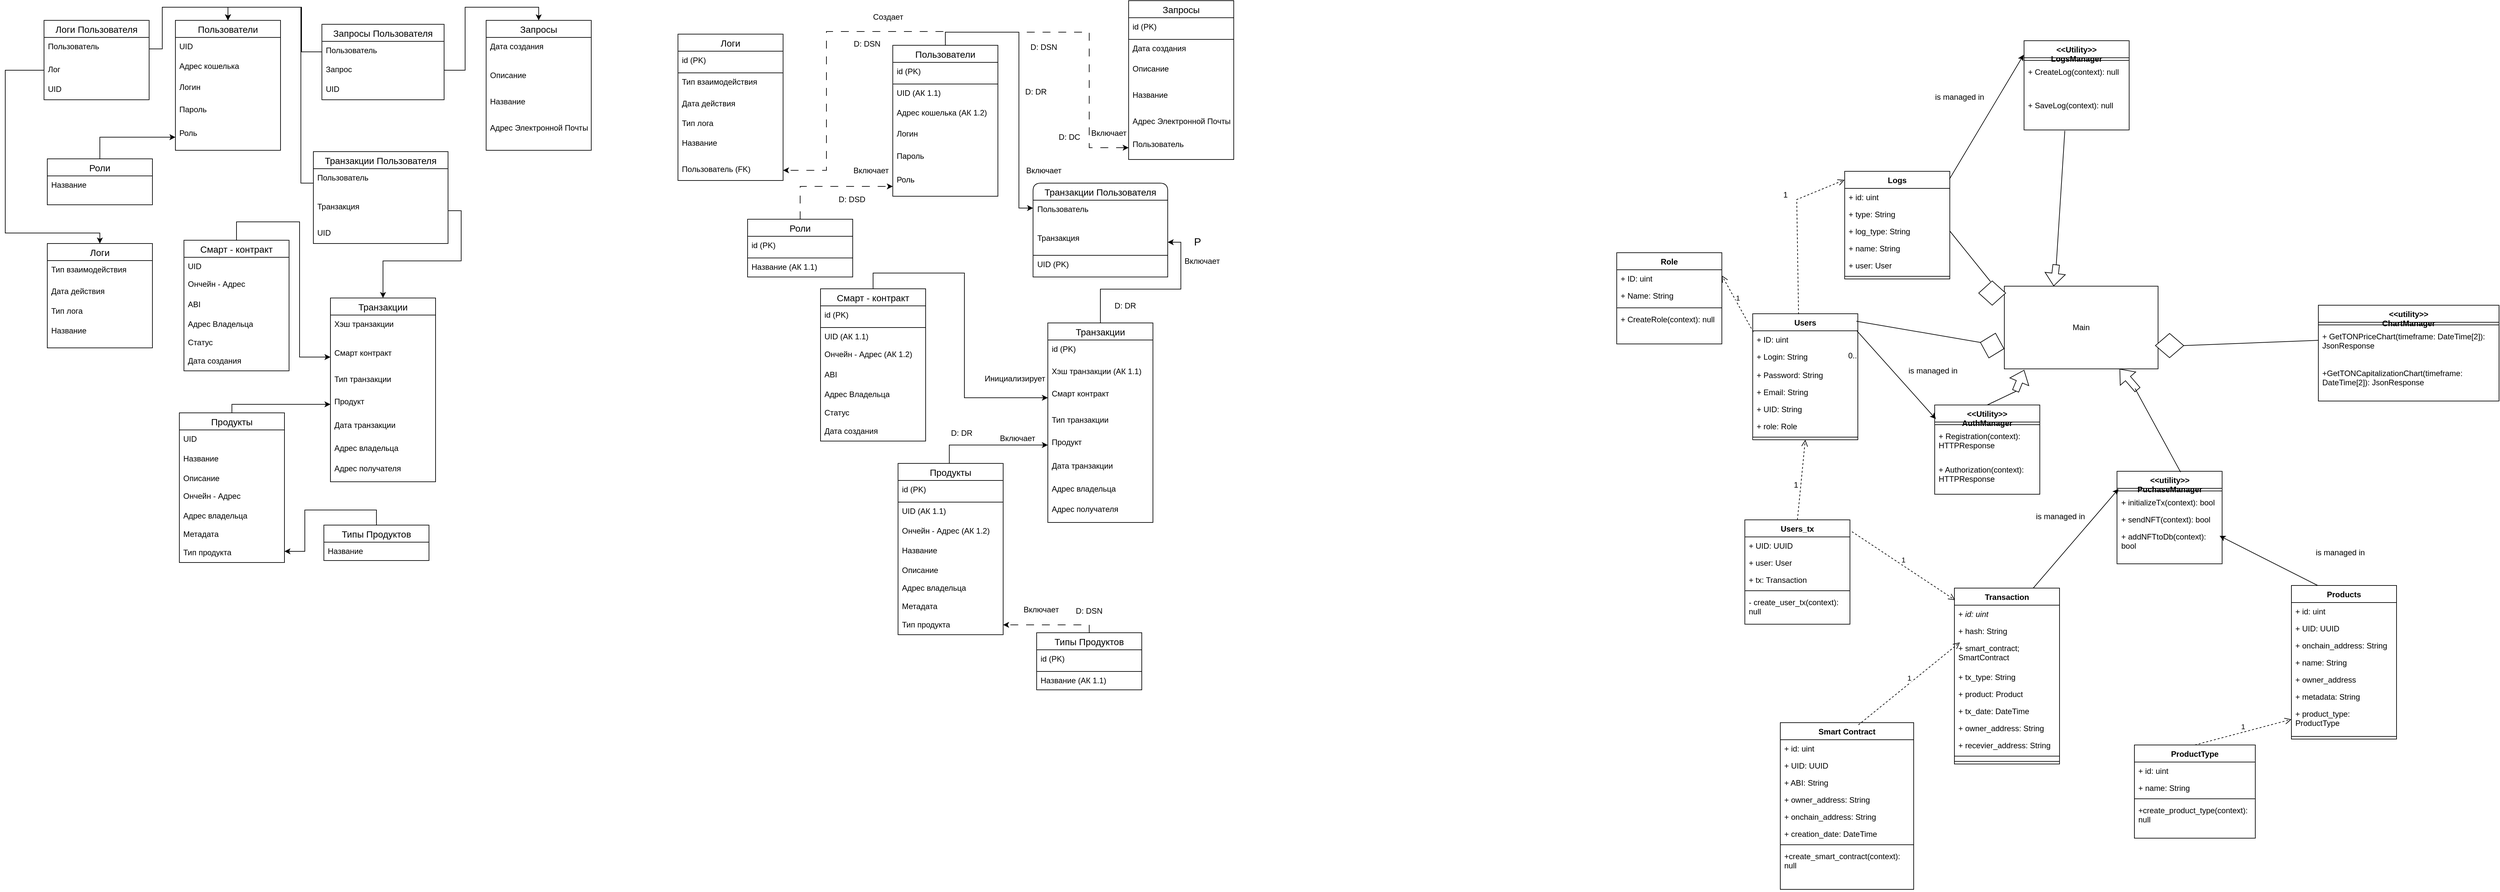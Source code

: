 <mxfile version="25.0.3">
  <diagram name="Page-1" id="hkKIxazmlNXfrslxLoVo">
    <mxGraphModel dx="2037" dy="1313" grid="0" gridSize="10" guides="1" tooltips="1" connect="1" arrows="1" fold="1" page="1" pageScale="1" pageWidth="850" pageHeight="1100" math="0" shadow="0">
      <root>
        <mxCell id="0" />
        <mxCell id="1" parent="0" />
        <mxCell id="sCM_ybp7lxL3_3aXqTB7-169" value="Пользователи" style="swimlane;fontStyle=0;childLayout=stackLayout;horizontal=1;startSize=26;horizontalStack=0;resizeParent=1;resizeParentMax=0;resizeLast=0;collapsible=1;marginBottom=0;align=center;fontSize=14;" parent="1" vertex="1">
          <mxGeometry x="300" y="30" width="160" height="198" as="geometry" />
        </mxCell>
        <mxCell id="sCM_ybp7lxL3_3aXqTB7-171" value="UID" style="text;strokeColor=none;fillColor=none;spacingLeft=4;spacingRight=4;overflow=hidden;rotatable=0;points=[[0,0.5],[1,0.5]];portConstraint=eastwest;fontSize=12;whiteSpace=wrap;html=1;" parent="sCM_ybp7lxL3_3aXqTB7-169" vertex="1">
          <mxGeometry y="26" width="160" height="30" as="geometry" />
        </mxCell>
        <mxCell id="sCM_ybp7lxL3_3aXqTB7-172" value="Адрес кошелька" style="text;strokeColor=none;fillColor=none;spacingLeft=4;spacingRight=4;overflow=hidden;rotatable=0;points=[[0,0.5],[1,0.5]];portConstraint=eastwest;fontSize=12;whiteSpace=wrap;html=1;" parent="sCM_ybp7lxL3_3aXqTB7-169" vertex="1">
          <mxGeometry y="56" width="160" height="32" as="geometry" />
        </mxCell>
        <mxCell id="sCM_ybp7lxL3_3aXqTB7-173" value="Логин" style="text;strokeColor=none;fillColor=none;spacingLeft=4;spacingRight=4;overflow=hidden;rotatable=0;points=[[0,0.5],[1,0.5]];portConstraint=eastwest;fontSize=12;whiteSpace=wrap;html=1;" parent="sCM_ybp7lxL3_3aXqTB7-169" vertex="1">
          <mxGeometry y="88" width="160" height="34" as="geometry" />
        </mxCell>
        <mxCell id="sCM_ybp7lxL3_3aXqTB7-174" value="Пароль" style="text;strokeColor=none;fillColor=none;spacingLeft=4;spacingRight=4;overflow=hidden;rotatable=0;points=[[0,0.5],[1,0.5]];portConstraint=eastwest;fontSize=12;whiteSpace=wrap;html=1;" parent="sCM_ybp7lxL3_3aXqTB7-169" vertex="1">
          <mxGeometry y="122" width="160" height="36" as="geometry" />
        </mxCell>
        <mxCell id="sCM_ybp7lxL3_3aXqTB7-175" value="Роль" style="text;strokeColor=none;fillColor=none;spacingLeft=4;spacingRight=4;overflow=hidden;rotatable=0;points=[[0,0.5],[1,0.5]];portConstraint=eastwest;fontSize=12;whiteSpace=wrap;html=1;" parent="sCM_ybp7lxL3_3aXqTB7-169" vertex="1">
          <mxGeometry y="158" width="160" height="40" as="geometry" />
        </mxCell>
        <mxCell id="sCM_ybp7lxL3_3aXqTB7-258" style="edgeStyle=orthogonalEdgeStyle;rounded=0;orthogonalLoop=1;jettySize=auto;html=1;" parent="1" source="sCM_ybp7lxL3_3aXqTB7-177" target="sCM_ybp7lxL3_3aXqTB7-175" edge="1">
          <mxGeometry relative="1" as="geometry" />
        </mxCell>
        <mxCell id="sCM_ybp7lxL3_3aXqTB7-177" value="Роли" style="swimlane;fontStyle=0;childLayout=stackLayout;horizontal=1;startSize=26;horizontalStack=0;resizeParent=1;resizeParentMax=0;resizeLast=0;collapsible=1;marginBottom=0;align=center;fontSize=14;" parent="1" vertex="1">
          <mxGeometry x="105" y="241" width="160" height="70" as="geometry" />
        </mxCell>
        <mxCell id="sCM_ybp7lxL3_3aXqTB7-179" value="Название" style="text;strokeColor=none;fillColor=none;spacingLeft=4;spacingRight=4;overflow=hidden;rotatable=0;points=[[0,0.5],[1,0.5]];portConstraint=eastwest;fontSize=12;whiteSpace=wrap;html=1;" parent="sCM_ybp7lxL3_3aXqTB7-177" vertex="1">
          <mxGeometry y="26" width="160" height="44" as="geometry" />
        </mxCell>
        <mxCell id="sCM_ybp7lxL3_3aXqTB7-180" value="Транзакции" style="swimlane;fontStyle=0;childLayout=stackLayout;horizontal=1;startSize=26;horizontalStack=0;resizeParent=1;resizeParentMax=0;resizeLast=0;collapsible=1;marginBottom=0;align=center;fontSize=14;" parent="1" vertex="1">
          <mxGeometry x="536" y="453" width="160" height="280" as="geometry" />
        </mxCell>
        <mxCell id="sCM_ybp7lxL3_3aXqTB7-182" value="Хэш транзакции" style="text;strokeColor=none;fillColor=none;spacingLeft=4;spacingRight=4;overflow=hidden;rotatable=0;points=[[0,0.5],[1,0.5]];portConstraint=eastwest;fontSize=12;whiteSpace=wrap;html=1;" parent="sCM_ybp7lxL3_3aXqTB7-180" vertex="1">
          <mxGeometry y="26" width="160" height="44" as="geometry" />
        </mxCell>
        <mxCell id="sCM_ybp7lxL3_3aXqTB7-183" value="Смарт контракт" style="text;strokeColor=none;fillColor=none;spacingLeft=4;spacingRight=4;overflow=hidden;rotatable=0;points=[[0,0.5],[1,0.5]];portConstraint=eastwest;fontSize=12;whiteSpace=wrap;html=1;" parent="sCM_ybp7lxL3_3aXqTB7-180" vertex="1">
          <mxGeometry y="70" width="160" height="40" as="geometry" />
        </mxCell>
        <mxCell id="sCM_ybp7lxL3_3aXqTB7-184" value="Тип транзакции" style="text;strokeColor=none;fillColor=none;spacingLeft=4;spacingRight=4;overflow=hidden;rotatable=0;points=[[0,0.5],[1,0.5]];portConstraint=eastwest;fontSize=12;whiteSpace=wrap;html=1;" parent="sCM_ybp7lxL3_3aXqTB7-180" vertex="1">
          <mxGeometry y="110" width="160" height="34" as="geometry" />
        </mxCell>
        <mxCell id="sCM_ybp7lxL3_3aXqTB7-185" value="Продукт" style="text;strokeColor=none;fillColor=none;spacingLeft=4;spacingRight=4;overflow=hidden;rotatable=0;points=[[0,0.5],[1,0.5]];portConstraint=eastwest;fontSize=12;whiteSpace=wrap;html=1;" parent="sCM_ybp7lxL3_3aXqTB7-180" vertex="1">
          <mxGeometry y="144" width="160" height="36" as="geometry" />
        </mxCell>
        <mxCell id="sCM_ybp7lxL3_3aXqTB7-186" value="Дата транзакции" style="text;strokeColor=none;fillColor=none;spacingLeft=4;spacingRight=4;overflow=hidden;rotatable=0;points=[[0,0.5],[1,0.5]];portConstraint=eastwest;fontSize=12;whiteSpace=wrap;html=1;" parent="sCM_ybp7lxL3_3aXqTB7-180" vertex="1">
          <mxGeometry y="180" width="160" height="35" as="geometry" />
        </mxCell>
        <mxCell id="sCM_ybp7lxL3_3aXqTB7-187" value="Адрес владельца" style="text;strokeColor=none;fillColor=none;spacingLeft=4;spacingRight=4;overflow=hidden;rotatable=0;points=[[0,0.5],[1,0.5]];portConstraint=eastwest;fontSize=12;whiteSpace=wrap;html=1;" parent="sCM_ybp7lxL3_3aXqTB7-180" vertex="1">
          <mxGeometry y="215" width="160" height="31" as="geometry" />
        </mxCell>
        <mxCell id="sCM_ybp7lxL3_3aXqTB7-188" value="Адрес получателя" style="text;strokeColor=none;fillColor=none;spacingLeft=4;spacingRight=4;overflow=hidden;rotatable=0;points=[[0,0.5],[1,0.5]];portConstraint=eastwest;fontSize=12;whiteSpace=wrap;html=1;" parent="sCM_ybp7lxL3_3aXqTB7-180" vertex="1">
          <mxGeometry y="246" width="160" height="34" as="geometry" />
        </mxCell>
        <mxCell id="sCM_ybp7lxL3_3aXqTB7-267" style="edgeStyle=orthogonalEdgeStyle;rounded=0;orthogonalLoop=1;jettySize=auto;html=1;" parent="1" source="sCM_ybp7lxL3_3aXqTB7-190" target="sCM_ybp7lxL3_3aXqTB7-185" edge="1">
          <mxGeometry relative="1" as="geometry">
            <Array as="points">
              <mxPoint x="386" y="615" />
            </Array>
          </mxGeometry>
        </mxCell>
        <mxCell id="sCM_ybp7lxL3_3aXqTB7-190" value="Продукты" style="swimlane;fontStyle=0;childLayout=stackLayout;horizontal=1;startSize=26;horizontalStack=0;resizeParent=1;resizeParentMax=0;resizeLast=0;collapsible=1;marginBottom=0;align=center;fontSize=14;" parent="1" vertex="1">
          <mxGeometry x="306" y="628" width="160" height="228" as="geometry" />
        </mxCell>
        <mxCell id="sCM_ybp7lxL3_3aXqTB7-191" value="UID" style="text;strokeColor=none;fillColor=none;spacingLeft=4;spacingRight=4;overflow=hidden;rotatable=0;points=[[0,0.5],[1,0.5]];portConstraint=eastwest;fontSize=12;whiteSpace=wrap;html=1;" parent="sCM_ybp7lxL3_3aXqTB7-190" vertex="1">
          <mxGeometry y="26" width="160" height="30" as="geometry" />
        </mxCell>
        <mxCell id="sCM_ybp7lxL3_3aXqTB7-192" value="Название" style="text;strokeColor=none;fillColor=none;spacingLeft=4;spacingRight=4;overflow=hidden;rotatable=0;points=[[0,0.5],[1,0.5]];portConstraint=eastwest;fontSize=12;whiteSpace=wrap;html=1;" parent="sCM_ybp7lxL3_3aXqTB7-190" vertex="1">
          <mxGeometry y="56" width="160" height="30" as="geometry" />
        </mxCell>
        <mxCell id="sCM_ybp7lxL3_3aXqTB7-193" value="Описание" style="text;strokeColor=none;fillColor=none;spacingLeft=4;spacingRight=4;overflow=hidden;rotatable=0;points=[[0,0.5],[1,0.5]];portConstraint=eastwest;fontSize=12;whiteSpace=wrap;html=1;" parent="sCM_ybp7lxL3_3aXqTB7-190" vertex="1">
          <mxGeometry y="86" width="160" height="27" as="geometry" />
        </mxCell>
        <mxCell id="sCM_ybp7lxL3_3aXqTB7-194" value="Ончейн - Адрес" style="text;strokeColor=none;fillColor=none;spacingLeft=4;spacingRight=4;overflow=hidden;rotatable=0;points=[[0,0.5],[1,0.5]];portConstraint=eastwest;fontSize=12;whiteSpace=wrap;html=1;" parent="sCM_ybp7lxL3_3aXqTB7-190" vertex="1">
          <mxGeometry y="113" width="160" height="30" as="geometry" />
        </mxCell>
        <mxCell id="sCM_ybp7lxL3_3aXqTB7-195" value="Адрес владельца" style="text;strokeColor=none;fillColor=none;spacingLeft=4;spacingRight=4;overflow=hidden;rotatable=0;points=[[0,0.5],[1,0.5]];portConstraint=eastwest;fontSize=12;whiteSpace=wrap;html=1;" parent="sCM_ybp7lxL3_3aXqTB7-190" vertex="1">
          <mxGeometry y="143" width="160" height="28" as="geometry" />
        </mxCell>
        <mxCell id="sCM_ybp7lxL3_3aXqTB7-196" value="Метадата" style="text;strokeColor=none;fillColor=none;spacingLeft=4;spacingRight=4;overflow=hidden;rotatable=0;points=[[0,0.5],[1,0.5]];portConstraint=eastwest;fontSize=12;whiteSpace=wrap;html=1;" parent="sCM_ybp7lxL3_3aXqTB7-190" vertex="1">
          <mxGeometry y="171" width="160" height="28" as="geometry" />
        </mxCell>
        <mxCell id="sCM_ybp7lxL3_3aXqTB7-197" value="Тип продукта" style="text;strokeColor=none;fillColor=none;spacingLeft=4;spacingRight=4;overflow=hidden;rotatable=0;points=[[0,0.5],[1,0.5]];portConstraint=eastwest;fontSize=12;whiteSpace=wrap;html=1;" parent="sCM_ybp7lxL3_3aXqTB7-190" vertex="1">
          <mxGeometry y="199" width="160" height="29" as="geometry" />
        </mxCell>
        <mxCell id="sCM_ybp7lxL3_3aXqTB7-266" style="edgeStyle=orthogonalEdgeStyle;rounded=0;orthogonalLoop=1;jettySize=auto;html=1;" parent="1" source="sCM_ybp7lxL3_3aXqTB7-199" target="sCM_ybp7lxL3_3aXqTB7-197" edge="1">
          <mxGeometry relative="1" as="geometry">
            <Array as="points">
              <mxPoint x="606" y="776" />
              <mxPoint x="497" y="776" />
              <mxPoint x="497" y="839" />
            </Array>
          </mxGeometry>
        </mxCell>
        <mxCell id="sCM_ybp7lxL3_3aXqTB7-199" value="Типы Продуктов" style="swimlane;fontStyle=0;childLayout=stackLayout;horizontal=1;startSize=26;horizontalStack=0;resizeParent=1;resizeParentMax=0;resizeLast=0;collapsible=1;marginBottom=0;align=center;fontSize=14;" parent="1" vertex="1">
          <mxGeometry x="526" y="799" width="160" height="54" as="geometry" />
        </mxCell>
        <mxCell id="sCM_ybp7lxL3_3aXqTB7-201" value="Название" style="text;strokeColor=none;fillColor=none;spacingLeft=4;spacingRight=4;overflow=hidden;rotatable=0;points=[[0,0.5],[1,0.5]];portConstraint=eastwest;fontSize=12;whiteSpace=wrap;html=1;" parent="sCM_ybp7lxL3_3aXqTB7-199" vertex="1">
          <mxGeometry y="26" width="160" height="28" as="geometry" />
        </mxCell>
        <mxCell id="sCM_ybp7lxL3_3aXqTB7-268" style="edgeStyle=orthogonalEdgeStyle;rounded=0;orthogonalLoop=1;jettySize=auto;html=1;" parent="1" source="sCM_ybp7lxL3_3aXqTB7-203" target="sCM_ybp7lxL3_3aXqTB7-183" edge="1">
          <mxGeometry relative="1" as="geometry">
            <Array as="points">
              <mxPoint x="393" y="337" />
              <mxPoint x="489" y="337" />
              <mxPoint x="489" y="543" />
            </Array>
          </mxGeometry>
        </mxCell>
        <mxCell id="sCM_ybp7lxL3_3aXqTB7-203" value="Смарт - контракт" style="swimlane;fontStyle=0;childLayout=stackLayout;horizontal=1;startSize=26;horizontalStack=0;resizeParent=1;resizeParentMax=0;resizeLast=0;collapsible=1;marginBottom=0;align=center;fontSize=14;" parent="1" vertex="1">
          <mxGeometry x="313" y="365" width="160" height="199" as="geometry" />
        </mxCell>
        <mxCell id="sCM_ybp7lxL3_3aXqTB7-204" value="UID" style="text;strokeColor=none;fillColor=none;spacingLeft=4;spacingRight=4;overflow=hidden;rotatable=0;points=[[0,0.5],[1,0.5]];portConstraint=eastwest;fontSize=12;whiteSpace=wrap;html=1;" parent="sCM_ybp7lxL3_3aXqTB7-203" vertex="1">
          <mxGeometry y="26" width="160" height="27" as="geometry" />
        </mxCell>
        <mxCell id="sCM_ybp7lxL3_3aXqTB7-205" value="Ончейн - Адрес" style="text;strokeColor=none;fillColor=none;spacingLeft=4;spacingRight=4;overflow=hidden;rotatable=0;points=[[0,0.5],[1,0.5]];portConstraint=eastwest;fontSize=12;whiteSpace=wrap;html=1;" parent="sCM_ybp7lxL3_3aXqTB7-203" vertex="1">
          <mxGeometry y="53" width="160" height="31" as="geometry" />
        </mxCell>
        <mxCell id="sCM_ybp7lxL3_3aXqTB7-206" value="ABI" style="text;strokeColor=none;fillColor=none;spacingLeft=4;spacingRight=4;overflow=hidden;rotatable=0;points=[[0,0.5],[1,0.5]];portConstraint=eastwest;fontSize=12;whiteSpace=wrap;html=1;" parent="sCM_ybp7lxL3_3aXqTB7-203" vertex="1">
          <mxGeometry y="84" width="160" height="30" as="geometry" />
        </mxCell>
        <mxCell id="sCM_ybp7lxL3_3aXqTB7-207" value="Адрес Владельца" style="text;strokeColor=none;fillColor=none;spacingLeft=4;spacingRight=4;overflow=hidden;rotatable=0;points=[[0,0.5],[1,0.5]];portConstraint=eastwest;fontSize=12;whiteSpace=wrap;html=1;" parent="sCM_ybp7lxL3_3aXqTB7-203" vertex="1">
          <mxGeometry y="114" width="160" height="28" as="geometry" />
        </mxCell>
        <mxCell id="sCM_ybp7lxL3_3aXqTB7-208" value="Статус" style="text;strokeColor=none;fillColor=none;spacingLeft=4;spacingRight=4;overflow=hidden;rotatable=0;points=[[0,0.5],[1,0.5]];portConstraint=eastwest;fontSize=12;whiteSpace=wrap;html=1;" parent="sCM_ybp7lxL3_3aXqTB7-203" vertex="1">
          <mxGeometry y="142" width="160" height="28" as="geometry" />
        </mxCell>
        <mxCell id="sCM_ybp7lxL3_3aXqTB7-209" value="Дата создания" style="text;strokeColor=none;fillColor=none;spacingLeft=4;spacingRight=4;overflow=hidden;rotatable=0;points=[[0,0.5],[1,0.5]];portConstraint=eastwest;fontSize=12;whiteSpace=wrap;html=1;" parent="sCM_ybp7lxL3_3aXqTB7-203" vertex="1">
          <mxGeometry y="170" width="160" height="29" as="geometry" />
        </mxCell>
        <mxCell id="sCM_ybp7lxL3_3aXqTB7-210" value="Запросы" style="swimlane;fontStyle=0;childLayout=stackLayout;horizontal=1;startSize=26;horizontalStack=0;resizeParent=1;resizeParentMax=0;resizeLast=0;collapsible=1;marginBottom=0;align=center;fontSize=14;" parent="1" vertex="1">
          <mxGeometry x="773" y="30" width="160" height="198" as="geometry" />
        </mxCell>
        <mxCell id="sCM_ybp7lxL3_3aXqTB7-212" value="Дата создания" style="text;strokeColor=none;fillColor=none;spacingLeft=4;spacingRight=4;overflow=hidden;rotatable=0;points=[[0,0.5],[1,0.5]];portConstraint=eastwest;fontSize=12;whiteSpace=wrap;html=1;" parent="sCM_ybp7lxL3_3aXqTB7-210" vertex="1">
          <mxGeometry y="26" width="160" height="44" as="geometry" />
        </mxCell>
        <mxCell id="sCM_ybp7lxL3_3aXqTB7-213" value="Описание" style="text;strokeColor=none;fillColor=none;spacingLeft=4;spacingRight=4;overflow=hidden;rotatable=0;points=[[0,0.5],[1,0.5]];portConstraint=eastwest;fontSize=12;whiteSpace=wrap;html=1;" parent="sCM_ybp7lxL3_3aXqTB7-210" vertex="1">
          <mxGeometry y="70" width="160" height="40" as="geometry" />
        </mxCell>
        <mxCell id="sCM_ybp7lxL3_3aXqTB7-214" value="Название" style="text;strokeColor=none;fillColor=none;spacingLeft=4;spacingRight=4;overflow=hidden;rotatable=0;points=[[0,0.5],[1,0.5]];portConstraint=eastwest;fontSize=12;whiteSpace=wrap;html=1;" parent="sCM_ybp7lxL3_3aXqTB7-210" vertex="1">
          <mxGeometry y="110" width="160" height="40" as="geometry" />
        </mxCell>
        <mxCell id="sCM_ybp7lxL3_3aXqTB7-215" value="Адрес Электронной Почты " style="text;strokeColor=none;fillColor=none;spacingLeft=4;spacingRight=4;overflow=hidden;rotatable=0;points=[[0,0.5],[1,0.5]];portConstraint=eastwest;fontSize=12;whiteSpace=wrap;html=1;" parent="sCM_ybp7lxL3_3aXqTB7-210" vertex="1">
          <mxGeometry y="150" width="160" height="48" as="geometry" />
        </mxCell>
        <mxCell id="sCM_ybp7lxL3_3aXqTB7-216" value="Логи" style="swimlane;fontStyle=0;childLayout=stackLayout;horizontal=1;startSize=26;horizontalStack=0;resizeParent=1;resizeParentMax=0;resizeLast=0;collapsible=1;marginBottom=0;align=center;fontSize=14;" parent="1" vertex="1">
          <mxGeometry x="105" y="370" width="160" height="159" as="geometry" />
        </mxCell>
        <mxCell id="sCM_ybp7lxL3_3aXqTB7-218" value="Тип взаимодействия" style="text;strokeColor=none;fillColor=none;spacingLeft=4;spacingRight=4;overflow=hidden;rotatable=0;points=[[0,0.5],[1,0.5]];portConstraint=eastwest;fontSize=12;whiteSpace=wrap;html=1;" parent="sCM_ybp7lxL3_3aXqTB7-216" vertex="1">
          <mxGeometry y="26" width="160" height="33" as="geometry" />
        </mxCell>
        <mxCell id="sCM_ybp7lxL3_3aXqTB7-219" value="Дата действия" style="text;strokeColor=none;fillColor=none;spacingLeft=4;spacingRight=4;overflow=hidden;rotatable=0;points=[[0,0.5],[1,0.5]];portConstraint=eastwest;fontSize=12;whiteSpace=wrap;html=1;" parent="sCM_ybp7lxL3_3aXqTB7-216" vertex="1">
          <mxGeometry y="59" width="160" height="30" as="geometry" />
        </mxCell>
        <mxCell id="sCM_ybp7lxL3_3aXqTB7-220" value="Тип лога" style="text;strokeColor=none;fillColor=none;spacingLeft=4;spacingRight=4;overflow=hidden;rotatable=0;points=[[0,0.5],[1,0.5]];portConstraint=eastwest;fontSize=12;whiteSpace=wrap;html=1;" parent="sCM_ybp7lxL3_3aXqTB7-216" vertex="1">
          <mxGeometry y="89" width="160" height="30" as="geometry" />
        </mxCell>
        <mxCell id="sCM_ybp7lxL3_3aXqTB7-221" value="Название" style="text;strokeColor=none;fillColor=none;spacingLeft=4;spacingRight=4;overflow=hidden;rotatable=0;points=[[0,0.5],[1,0.5]];portConstraint=eastwest;fontSize=12;whiteSpace=wrap;html=1;" parent="sCM_ybp7lxL3_3aXqTB7-216" vertex="1">
          <mxGeometry y="119" width="160" height="40" as="geometry" />
        </mxCell>
        <mxCell id="sCM_ybp7lxL3_3aXqTB7-222" value="Логи Пользователя" style="swimlane;fontStyle=0;childLayout=stackLayout;horizontal=1;startSize=26;horizontalStack=0;resizeParent=1;resizeParentMax=0;resizeLast=0;collapsible=1;marginBottom=0;align=center;fontSize=14;" parent="1" vertex="1">
          <mxGeometry x="100" y="30" width="160" height="121" as="geometry" />
        </mxCell>
        <mxCell id="sCM_ybp7lxL3_3aXqTB7-224" value="Пользователь" style="text;strokeColor=none;fillColor=none;spacingLeft=4;spacingRight=4;overflow=hidden;rotatable=0;points=[[0,0.5],[1,0.5]];portConstraint=eastwest;fontSize=12;whiteSpace=wrap;html=1;" parent="sCM_ybp7lxL3_3aXqTB7-222" vertex="1">
          <mxGeometry y="26" width="160" height="35" as="geometry" />
        </mxCell>
        <mxCell id="sCM_ybp7lxL3_3aXqTB7-225" value="Лог" style="text;strokeColor=none;fillColor=none;spacingLeft=4;spacingRight=4;overflow=hidden;rotatable=0;points=[[0,0.5],[1,0.5]];portConstraint=eastwest;fontSize=12;whiteSpace=wrap;html=1;" parent="sCM_ybp7lxL3_3aXqTB7-222" vertex="1">
          <mxGeometry y="61" width="160" height="30" as="geometry" />
        </mxCell>
        <mxCell id="sCM_ybp7lxL3_3aXqTB7-226" value="UID" style="text;strokeColor=none;fillColor=none;spacingLeft=4;spacingRight=4;overflow=hidden;rotatable=0;points=[[0,0.5],[1,0.5]];portConstraint=eastwest;fontSize=12;whiteSpace=wrap;html=1;" parent="sCM_ybp7lxL3_3aXqTB7-222" vertex="1">
          <mxGeometry y="91" width="160" height="30" as="geometry" />
        </mxCell>
        <mxCell id="sCM_ybp7lxL3_3aXqTB7-229" value="Запросы Пользователя" style="swimlane;fontStyle=0;childLayout=stackLayout;horizontal=1;startSize=26;horizontalStack=0;resizeParent=1;resizeParentMax=0;resizeLast=0;collapsible=1;marginBottom=0;align=center;fontSize=14;" parent="1" vertex="1">
          <mxGeometry x="523" y="36" width="186" height="115" as="geometry" />
        </mxCell>
        <mxCell id="sCM_ybp7lxL3_3aXqTB7-231" value="Пользователь" style="text;strokeColor=none;fillColor=none;spacingLeft=4;spacingRight=4;overflow=hidden;rotatable=0;points=[[0,0.5],[1,0.5]];portConstraint=eastwest;fontSize=12;whiteSpace=wrap;html=1;" parent="sCM_ybp7lxL3_3aXqTB7-229" vertex="1">
          <mxGeometry y="26" width="186" height="29" as="geometry" />
        </mxCell>
        <mxCell id="sCM_ybp7lxL3_3aXqTB7-232" value="Запрос" style="text;strokeColor=none;fillColor=none;spacingLeft=4;spacingRight=4;overflow=hidden;rotatable=0;points=[[0,0.5],[1,0.5]];portConstraint=eastwest;fontSize=12;whiteSpace=wrap;html=1;" parent="sCM_ybp7lxL3_3aXqTB7-229" vertex="1">
          <mxGeometry y="55" width="186" height="30" as="geometry" />
        </mxCell>
        <mxCell id="sCM_ybp7lxL3_3aXqTB7-233" value="UID" style="text;strokeColor=none;fillColor=none;spacingLeft=4;spacingRight=4;overflow=hidden;rotatable=0;points=[[0,0.5],[1,0.5]];portConstraint=eastwest;fontSize=12;whiteSpace=wrap;html=1;" parent="sCM_ybp7lxL3_3aXqTB7-229" vertex="1">
          <mxGeometry y="85" width="186" height="30" as="geometry" />
        </mxCell>
        <mxCell id="sCM_ybp7lxL3_3aXqTB7-236" value="Транзакции Пользователя" style="swimlane;fontStyle=0;childLayout=stackLayout;horizontal=1;startSize=26;horizontalStack=0;resizeParent=1;resizeParentMax=0;resizeLast=0;collapsible=1;marginBottom=0;align=center;fontSize=14;" parent="1" vertex="1">
          <mxGeometry x="510" y="230" width="205" height="140" as="geometry" />
        </mxCell>
        <mxCell id="sCM_ybp7lxL3_3aXqTB7-237" value="Пользователь" style="text;strokeColor=none;fillColor=none;spacingLeft=4;spacingRight=4;overflow=hidden;rotatable=0;points=[[0,0.5],[1,0.5]];portConstraint=eastwest;fontSize=12;whiteSpace=wrap;html=1;" parent="sCM_ybp7lxL3_3aXqTB7-236" vertex="1">
          <mxGeometry y="26" width="205" height="44" as="geometry" />
        </mxCell>
        <mxCell id="sCM_ybp7lxL3_3aXqTB7-238" value="Транзакция" style="text;strokeColor=none;fillColor=none;spacingLeft=4;spacingRight=4;overflow=hidden;rotatable=0;points=[[0,0.5],[1,0.5]];portConstraint=eastwest;fontSize=12;whiteSpace=wrap;html=1;" parent="sCM_ybp7lxL3_3aXqTB7-236" vertex="1">
          <mxGeometry y="70" width="205" height="40" as="geometry" />
        </mxCell>
        <mxCell id="sCM_ybp7lxL3_3aXqTB7-239" value="UID" style="text;strokeColor=none;fillColor=none;spacingLeft=4;spacingRight=4;overflow=hidden;rotatable=0;points=[[0,0.5],[1,0.5]];portConstraint=eastwest;fontSize=12;whiteSpace=wrap;html=1;" parent="sCM_ybp7lxL3_3aXqTB7-236" vertex="1">
          <mxGeometry y="110" width="205" height="30" as="geometry" />
        </mxCell>
        <mxCell id="sCM_ybp7lxL3_3aXqTB7-243" style="edgeStyle=orthogonalEdgeStyle;rounded=0;orthogonalLoop=1;jettySize=auto;html=1;entryX=0.5;entryY=0;entryDx=0;entryDy=0;" parent="1" source="sCM_ybp7lxL3_3aXqTB7-224" target="sCM_ybp7lxL3_3aXqTB7-169" edge="1">
          <mxGeometry relative="1" as="geometry" />
        </mxCell>
        <mxCell id="sCM_ybp7lxL3_3aXqTB7-248" style="edgeStyle=orthogonalEdgeStyle;rounded=0;orthogonalLoop=1;jettySize=auto;html=1;entryX=0.5;entryY=0;entryDx=0;entryDy=0;" parent="1" source="sCM_ybp7lxL3_3aXqTB7-231" target="sCM_ybp7lxL3_3aXqTB7-169" edge="1">
          <mxGeometry relative="1" as="geometry">
            <Array as="points">
              <mxPoint x="492" y="78" />
              <mxPoint x="492" y="10" />
              <mxPoint x="380" y="10" />
            </Array>
          </mxGeometry>
        </mxCell>
        <mxCell id="sCM_ybp7lxL3_3aXqTB7-251" style="edgeStyle=orthogonalEdgeStyle;rounded=0;orthogonalLoop=1;jettySize=auto;html=1;entryX=0.5;entryY=0;entryDx=0;entryDy=0;" parent="1" source="sCM_ybp7lxL3_3aXqTB7-232" target="sCM_ybp7lxL3_3aXqTB7-210" edge="1">
          <mxGeometry relative="1" as="geometry" />
        </mxCell>
        <mxCell id="sCM_ybp7lxL3_3aXqTB7-255" style="edgeStyle=orthogonalEdgeStyle;rounded=0;orthogonalLoop=1;jettySize=auto;html=1;entryX=0.5;entryY=0;entryDx=0;entryDy=0;" parent="1" source="sCM_ybp7lxL3_3aXqTB7-237" target="sCM_ybp7lxL3_3aXqTB7-169" edge="1">
          <mxGeometry relative="1" as="geometry">
            <Array as="points">
              <mxPoint x="491" y="278" />
              <mxPoint x="491" y="10" />
              <mxPoint x="380" y="10" />
            </Array>
          </mxGeometry>
        </mxCell>
        <mxCell id="sCM_ybp7lxL3_3aXqTB7-256" style="edgeStyle=orthogonalEdgeStyle;rounded=0;orthogonalLoop=1;jettySize=auto;html=1;entryX=0.5;entryY=0;entryDx=0;entryDy=0;" parent="1" source="sCM_ybp7lxL3_3aXqTB7-238" target="sCM_ybp7lxL3_3aXqTB7-180" edge="1">
          <mxGeometry relative="1" as="geometry" />
        </mxCell>
        <mxCell id="sCM_ybp7lxL3_3aXqTB7-269" style="edgeStyle=orthogonalEdgeStyle;rounded=0;orthogonalLoop=1;jettySize=auto;html=1;entryX=0.5;entryY=0;entryDx=0;entryDy=0;" parent="1" source="sCM_ybp7lxL3_3aXqTB7-225" target="sCM_ybp7lxL3_3aXqTB7-216" edge="1">
          <mxGeometry relative="1" as="geometry">
            <Array as="points">
              <mxPoint x="41" y="106" />
              <mxPoint x="41" y="354" />
              <mxPoint x="185" y="354" />
            </Array>
          </mxGeometry>
        </mxCell>
        <mxCell id="JcELHo9t9HgocP2iokCu-1" style="edgeStyle=orthogonalEdgeStyle;rounded=0;orthogonalLoop=1;jettySize=auto;html=1;" parent="1" source="JcELHo9t9HgocP2iokCu-4" target="JcELHo9t9HgocP2iokCu-63" edge="1">
          <mxGeometry relative="1" as="geometry">
            <Array as="points">
              <mxPoint x="1472" y="48" />
              <mxPoint x="1584" y="48" />
              <mxPoint x="1584" y="316" />
            </Array>
          </mxGeometry>
        </mxCell>
        <mxCell id="JcELHo9t9HgocP2iokCu-2" style="edgeStyle=orthogonalEdgeStyle;rounded=0;orthogonalLoop=1;jettySize=auto;html=1;dashed=1;dashPattern=12 12;" parent="1" source="JcELHo9t9HgocP2iokCu-4" target="JcELHo9t9HgocP2iokCu-54" edge="1">
          <mxGeometry relative="1" as="geometry">
            <Array as="points">
              <mxPoint x="1472" y="48" />
              <mxPoint x="1691" y="48" />
              <mxPoint x="1691" y="224" />
            </Array>
          </mxGeometry>
        </mxCell>
        <mxCell id="JcELHo9t9HgocP2iokCu-3" style="edgeStyle=orthogonalEdgeStyle;rounded=0;orthogonalLoop=1;jettySize=auto;html=1;entryX=1;entryY=0.5;entryDx=0;entryDy=0;dashed=1;dashPattern=12 12;" parent="1" source="JcELHo9t9HgocP2iokCu-4" target="JcELHo9t9HgocP2iokCu-61" edge="1">
          <mxGeometry relative="1" as="geometry">
            <Array as="points">
              <mxPoint x="1472" y="47" />
              <mxPoint x="1291" y="47" />
              <mxPoint x="1291" y="258" />
            </Array>
          </mxGeometry>
        </mxCell>
        <mxCell id="JcELHo9t9HgocP2iokCu-4" value="Пользователи" style="swimlane;fontStyle=0;childLayout=stackLayout;horizontal=1;startSize=26;horizontalStack=0;resizeParent=1;resizeParentMax=0;resizeLast=0;collapsible=1;marginBottom=0;align=center;fontSize=14;" parent="1" vertex="1">
          <mxGeometry x="1392" y="68" width="160" height="230" as="geometry" />
        </mxCell>
        <mxCell id="JcELHo9t9HgocP2iokCu-5" value="id (PK)" style="text;strokeColor=default;fillColor=default;spacingLeft=4;spacingRight=4;overflow=hidden;rotatable=0;points=[[0,0.5],[1,0.5]];portConstraint=eastwest;fontSize=12;whiteSpace=wrap;html=1;" parent="JcELHo9t9HgocP2iokCu-4" vertex="1">
          <mxGeometry y="26" width="160" height="33" as="geometry" />
        </mxCell>
        <mxCell id="JcELHo9t9HgocP2iokCu-6" value="UID (АК 1.1)" style="text;strokeColor=none;fillColor=none;spacingLeft=4;spacingRight=4;overflow=hidden;rotatable=0;points=[[0,0.5],[1,0.5]];portConstraint=eastwest;fontSize=12;whiteSpace=wrap;html=1;" parent="JcELHo9t9HgocP2iokCu-4" vertex="1">
          <mxGeometry y="59" width="160" height="30" as="geometry" />
        </mxCell>
        <mxCell id="JcELHo9t9HgocP2iokCu-7" value="Адрес кошелька (АК 1.2)&lt;div&gt;&lt;br&gt;&lt;/div&gt;" style="text;strokeColor=none;fillColor=none;spacingLeft=4;spacingRight=4;overflow=hidden;rotatable=0;points=[[0,0.5],[1,0.5]];portConstraint=eastwest;fontSize=12;whiteSpace=wrap;html=1;" parent="JcELHo9t9HgocP2iokCu-4" vertex="1">
          <mxGeometry y="89" width="160" height="32" as="geometry" />
        </mxCell>
        <mxCell id="JcELHo9t9HgocP2iokCu-8" value="Логин" style="text;strokeColor=none;fillColor=none;spacingLeft=4;spacingRight=4;overflow=hidden;rotatable=0;points=[[0,0.5],[1,0.5]];portConstraint=eastwest;fontSize=12;whiteSpace=wrap;html=1;" parent="JcELHo9t9HgocP2iokCu-4" vertex="1">
          <mxGeometry y="121" width="160" height="34" as="geometry" />
        </mxCell>
        <mxCell id="JcELHo9t9HgocP2iokCu-9" value="Пароль" style="text;strokeColor=none;fillColor=none;spacingLeft=4;spacingRight=4;overflow=hidden;rotatable=0;points=[[0,0.5],[1,0.5]];portConstraint=eastwest;fontSize=12;whiteSpace=wrap;html=1;" parent="JcELHo9t9HgocP2iokCu-4" vertex="1">
          <mxGeometry y="155" width="160" height="36" as="geometry" />
        </mxCell>
        <mxCell id="JcELHo9t9HgocP2iokCu-10" value="Роль" style="text;strokeColor=none;fillColor=none;spacingLeft=4;spacingRight=4;overflow=hidden;rotatable=0;points=[[0,0.5],[1,0.5]];portConstraint=eastwest;fontSize=12;whiteSpace=wrap;html=1;" parent="JcELHo9t9HgocP2iokCu-4" vertex="1">
          <mxGeometry y="191" width="160" height="39" as="geometry" />
        </mxCell>
        <mxCell id="JcELHo9t9HgocP2iokCu-11" style="edgeStyle=orthogonalEdgeStyle;rounded=0;orthogonalLoop=1;jettySize=auto;html=1;dashed=1;dashPattern=12 12;" parent="1" source="JcELHo9t9HgocP2iokCu-12" target="JcELHo9t9HgocP2iokCu-10" edge="1">
          <mxGeometry relative="1" as="geometry">
            <Array as="points">
              <mxPoint x="1251" y="283" />
            </Array>
          </mxGeometry>
        </mxCell>
        <mxCell id="JcELHo9t9HgocP2iokCu-12" value="Роли" style="swimlane;fontStyle=0;childLayout=stackLayout;horizontal=1;startSize=26;horizontalStack=0;resizeParent=1;resizeParentMax=0;resizeLast=0;collapsible=1;marginBottom=0;align=center;fontSize=14;" parent="1" vertex="1">
          <mxGeometry x="1171" y="333" width="160" height="88" as="geometry" />
        </mxCell>
        <mxCell id="JcELHo9t9HgocP2iokCu-13" value="id (PK)" style="text;strokeColor=default;fillColor=default;spacingLeft=4;spacingRight=4;overflow=hidden;rotatable=0;points=[[0,0.5],[1,0.5]];portConstraint=eastwest;fontSize=12;whiteSpace=wrap;html=1;" parent="JcELHo9t9HgocP2iokCu-12" vertex="1">
          <mxGeometry y="26" width="160" height="33" as="geometry" />
        </mxCell>
        <mxCell id="JcELHo9t9HgocP2iokCu-14" value="Название (АК 1.1)&lt;div&gt;&lt;br&gt;&lt;/div&gt;" style="text;strokeColor=none;fillColor=none;spacingLeft=4;spacingRight=4;overflow=hidden;rotatable=0;points=[[0,0.5],[1,0.5]];portConstraint=eastwest;fontSize=12;whiteSpace=wrap;html=1;" parent="JcELHo9t9HgocP2iokCu-12" vertex="1">
          <mxGeometry y="59" width="160" height="29" as="geometry" />
        </mxCell>
        <mxCell id="JcELHo9t9HgocP2iokCu-15" style="edgeStyle=orthogonalEdgeStyle;rounded=0;orthogonalLoop=1;jettySize=auto;html=1;" parent="1" source="JcELHo9t9HgocP2iokCu-16" target="JcELHo9t9HgocP2iokCu-64" edge="1">
          <mxGeometry relative="1" as="geometry" />
        </mxCell>
        <mxCell id="JcELHo9t9HgocP2iokCu-16" value="Транзакции" style="swimlane;fontStyle=0;childLayout=stackLayout;horizontal=1;startSize=26;horizontalStack=0;resizeParent=1;resizeParentMax=0;resizeLast=0;collapsible=1;marginBottom=0;align=center;fontSize=14;" parent="1" vertex="1">
          <mxGeometry x="1628" y="491" width="160" height="304" as="geometry" />
        </mxCell>
        <mxCell id="JcELHo9t9HgocP2iokCu-17" value="id (PK)" style="text;strokeColor=none;fillColor=none;spacingLeft=4;spacingRight=4;overflow=hidden;rotatable=0;points=[[0,0.5],[1,0.5]];portConstraint=eastwest;fontSize=12;whiteSpace=wrap;html=1;" parent="JcELHo9t9HgocP2iokCu-16" vertex="1">
          <mxGeometry y="26" width="160" height="34" as="geometry" />
        </mxCell>
        <mxCell id="JcELHo9t9HgocP2iokCu-18" value="Хэш транзакции (АК 1.1)&lt;div&gt;&lt;br&gt;&lt;/div&gt;" style="text;strokeColor=none;fillColor=none;spacingLeft=4;spacingRight=4;overflow=hidden;rotatable=0;points=[[0,0.5],[1,0.5]];portConstraint=eastwest;fontSize=12;whiteSpace=wrap;html=1;" parent="JcELHo9t9HgocP2iokCu-16" vertex="1">
          <mxGeometry y="60" width="160" height="34" as="geometry" />
        </mxCell>
        <mxCell id="JcELHo9t9HgocP2iokCu-19" value="Смарт контракт" style="text;strokeColor=none;fillColor=none;spacingLeft=4;spacingRight=4;overflow=hidden;rotatable=0;points=[[0,0.5],[1,0.5]];portConstraint=eastwest;fontSize=12;whiteSpace=wrap;html=1;" parent="JcELHo9t9HgocP2iokCu-16" vertex="1">
          <mxGeometry y="94" width="160" height="40" as="geometry" />
        </mxCell>
        <mxCell id="JcELHo9t9HgocP2iokCu-20" value="Тип транзакции" style="text;strokeColor=none;fillColor=none;spacingLeft=4;spacingRight=4;overflow=hidden;rotatable=0;points=[[0,0.5],[1,0.5]];portConstraint=eastwest;fontSize=12;whiteSpace=wrap;html=1;" parent="JcELHo9t9HgocP2iokCu-16" vertex="1">
          <mxGeometry y="134" width="160" height="34" as="geometry" />
        </mxCell>
        <mxCell id="JcELHo9t9HgocP2iokCu-21" value="Продукт" style="text;strokeColor=none;fillColor=none;spacingLeft=4;spacingRight=4;overflow=hidden;rotatable=0;points=[[0,0.5],[1,0.5]];portConstraint=eastwest;fontSize=12;whiteSpace=wrap;html=1;" parent="JcELHo9t9HgocP2iokCu-16" vertex="1">
          <mxGeometry y="168" width="160" height="36" as="geometry" />
        </mxCell>
        <mxCell id="JcELHo9t9HgocP2iokCu-22" value="Дата транзакции" style="text;strokeColor=none;fillColor=none;spacingLeft=4;spacingRight=4;overflow=hidden;rotatable=0;points=[[0,0.5],[1,0.5]];portConstraint=eastwest;fontSize=12;whiteSpace=wrap;html=1;" parent="JcELHo9t9HgocP2iokCu-16" vertex="1">
          <mxGeometry y="204" width="160" height="35" as="geometry" />
        </mxCell>
        <mxCell id="JcELHo9t9HgocP2iokCu-23" value="Адрес владельца" style="text;strokeColor=none;fillColor=none;spacingLeft=4;spacingRight=4;overflow=hidden;rotatable=0;points=[[0,0.5],[1,0.5]];portConstraint=eastwest;fontSize=12;whiteSpace=wrap;html=1;" parent="JcELHo9t9HgocP2iokCu-16" vertex="1">
          <mxGeometry y="239" width="160" height="31" as="geometry" />
        </mxCell>
        <mxCell id="JcELHo9t9HgocP2iokCu-24" value="Адрес получателя" style="text;strokeColor=none;fillColor=none;spacingLeft=4;spacingRight=4;overflow=hidden;rotatable=0;points=[[0,0.5],[1,0.5]];portConstraint=eastwest;fontSize=12;whiteSpace=wrap;html=1;" parent="JcELHo9t9HgocP2iokCu-16" vertex="1">
          <mxGeometry y="270" width="160" height="34" as="geometry" />
        </mxCell>
        <mxCell id="JcELHo9t9HgocP2iokCu-25" style="edgeStyle=orthogonalEdgeStyle;rounded=0;orthogonalLoop=1;jettySize=auto;html=1;entryX=0;entryY=0.5;entryDx=0;entryDy=0;" parent="1" source="JcELHo9t9HgocP2iokCu-26" target="JcELHo9t9HgocP2iokCu-21" edge="1">
          <mxGeometry relative="1" as="geometry">
            <Array as="points">
              <mxPoint x="1478" y="677" />
            </Array>
          </mxGeometry>
        </mxCell>
        <mxCell id="JcELHo9t9HgocP2iokCu-26" value="Продукты" style="swimlane;fontStyle=0;childLayout=stackLayout;horizontal=1;startSize=26;horizontalStack=0;resizeParent=1;resizeParentMax=0;resizeLast=0;collapsible=1;marginBottom=0;align=center;fontSize=14;" parent="1" vertex="1">
          <mxGeometry x="1400" y="705" width="160" height="261" as="geometry" />
        </mxCell>
        <mxCell id="JcELHo9t9HgocP2iokCu-27" value="id (PK)" style="text;strokeColor=default;fillColor=default;spacingLeft=4;spacingRight=4;overflow=hidden;rotatable=0;points=[[0,0.5],[1,0.5]];portConstraint=eastwest;fontSize=12;whiteSpace=wrap;html=1;" parent="JcELHo9t9HgocP2iokCu-26" vertex="1">
          <mxGeometry y="26" width="160" height="33" as="geometry" />
        </mxCell>
        <mxCell id="JcELHo9t9HgocP2iokCu-28" value="UID (АК 1.1)&lt;div&gt;&lt;br&gt;&lt;/div&gt;" style="text;strokeColor=none;fillColor=none;spacingLeft=4;spacingRight=4;overflow=hidden;rotatable=0;points=[[0,0.5],[1,0.5]];portConstraint=eastwest;fontSize=12;whiteSpace=wrap;html=1;" parent="JcELHo9t9HgocP2iokCu-26" vertex="1">
          <mxGeometry y="59" width="160" height="30" as="geometry" />
        </mxCell>
        <mxCell id="JcELHo9t9HgocP2iokCu-29" value="Ончейн - Адрес (АК 1.2)&lt;div&gt;&lt;br&gt;&lt;/div&gt;" style="text;strokeColor=none;fillColor=none;spacingLeft=4;spacingRight=4;overflow=hidden;rotatable=0;points=[[0,0.5],[1,0.5]];portConstraint=eastwest;fontSize=12;whiteSpace=wrap;html=1;" parent="JcELHo9t9HgocP2iokCu-26" vertex="1">
          <mxGeometry y="89" width="160" height="30" as="geometry" />
        </mxCell>
        <mxCell id="JcELHo9t9HgocP2iokCu-30" value="Название" style="text;strokeColor=none;fillColor=none;spacingLeft=4;spacingRight=4;overflow=hidden;rotatable=0;points=[[0,0.5],[1,0.5]];portConstraint=eastwest;fontSize=12;whiteSpace=wrap;html=1;" parent="JcELHo9t9HgocP2iokCu-26" vertex="1">
          <mxGeometry y="119" width="160" height="30" as="geometry" />
        </mxCell>
        <mxCell id="JcELHo9t9HgocP2iokCu-31" value="Описание" style="text;strokeColor=none;fillColor=none;spacingLeft=4;spacingRight=4;overflow=hidden;rotatable=0;points=[[0,0.5],[1,0.5]];portConstraint=eastwest;fontSize=12;whiteSpace=wrap;html=1;" parent="JcELHo9t9HgocP2iokCu-26" vertex="1">
          <mxGeometry y="149" width="160" height="27" as="geometry" />
        </mxCell>
        <mxCell id="JcELHo9t9HgocP2iokCu-32" value="Адрес владельца" style="text;strokeColor=none;fillColor=none;spacingLeft=4;spacingRight=4;overflow=hidden;rotatable=0;points=[[0,0.5],[1,0.5]];portConstraint=eastwest;fontSize=12;whiteSpace=wrap;html=1;" parent="JcELHo9t9HgocP2iokCu-26" vertex="1">
          <mxGeometry y="176" width="160" height="28" as="geometry" />
        </mxCell>
        <mxCell id="JcELHo9t9HgocP2iokCu-33" value="Метадата" style="text;strokeColor=none;fillColor=none;spacingLeft=4;spacingRight=4;overflow=hidden;rotatable=0;points=[[0,0.5],[1,0.5]];portConstraint=eastwest;fontSize=12;whiteSpace=wrap;html=1;" parent="JcELHo9t9HgocP2iokCu-26" vertex="1">
          <mxGeometry y="204" width="160" height="28" as="geometry" />
        </mxCell>
        <mxCell id="JcELHo9t9HgocP2iokCu-34" value="Тип продукта" style="text;strokeColor=none;fillColor=none;spacingLeft=4;spacingRight=4;overflow=hidden;rotatable=0;points=[[0,0.5],[1,0.5]];portConstraint=eastwest;fontSize=12;whiteSpace=wrap;html=1;" parent="JcELHo9t9HgocP2iokCu-26" vertex="1">
          <mxGeometry y="232" width="160" height="29" as="geometry" />
        </mxCell>
        <mxCell id="JcELHo9t9HgocP2iokCu-35" style="edgeStyle=orthogonalEdgeStyle;rounded=0;orthogonalLoop=1;jettySize=auto;html=1;dashed=1;dashPattern=12 12;" parent="1" source="JcELHo9t9HgocP2iokCu-36" target="JcELHo9t9HgocP2iokCu-34" edge="1">
          <mxGeometry relative="1" as="geometry">
            <Array as="points">
              <mxPoint x="1691" y="951" />
            </Array>
          </mxGeometry>
        </mxCell>
        <mxCell id="JcELHo9t9HgocP2iokCu-36" value="Типы Продуктов" style="swimlane;fontStyle=0;childLayout=stackLayout;horizontal=1;startSize=26;horizontalStack=0;resizeParent=1;resizeParentMax=0;resizeLast=0;collapsible=1;marginBottom=0;align=center;fontSize=14;rounded=0;" parent="1" vertex="1">
          <mxGeometry x="1611" y="963" width="160" height="87" as="geometry" />
        </mxCell>
        <mxCell id="JcELHo9t9HgocP2iokCu-37" value="id (PK)" style="text;strokeColor=default;fillColor=default;spacingLeft=4;spacingRight=4;overflow=hidden;rotatable=0;points=[[0,0.5],[1,0.5]];portConstraint=eastwest;fontSize=12;whiteSpace=wrap;html=1;" parent="JcELHo9t9HgocP2iokCu-36" vertex="1">
          <mxGeometry y="26" width="160" height="33" as="geometry" />
        </mxCell>
        <mxCell id="JcELHo9t9HgocP2iokCu-38" value="Название (АК 1.1)" style="text;strokeColor=none;fillColor=none;spacingLeft=4;spacingRight=4;overflow=hidden;rotatable=0;points=[[0,0.5],[1,0.5]];portConstraint=eastwest;fontSize=12;whiteSpace=wrap;html=1;" parent="JcELHo9t9HgocP2iokCu-36" vertex="1">
          <mxGeometry y="59" width="160" height="28" as="geometry" />
        </mxCell>
        <mxCell id="JcELHo9t9HgocP2iokCu-39" style="edgeStyle=orthogonalEdgeStyle;rounded=0;orthogonalLoop=1;jettySize=auto;html=1;" parent="1" source="JcELHo9t9HgocP2iokCu-40" target="JcELHo9t9HgocP2iokCu-19" edge="1">
          <mxGeometry relative="1" as="geometry">
            <Array as="points">
              <mxPoint x="1362" y="415" />
              <mxPoint x="1501" y="415" />
              <mxPoint x="1501" y="605" />
            </Array>
          </mxGeometry>
        </mxCell>
        <mxCell id="JcELHo9t9HgocP2iokCu-40" value="Смарт - контракт" style="swimlane;fontStyle=0;childLayout=stackLayout;horizontal=1;startSize=26;horizontalStack=0;resizeParent=1;resizeParentMax=0;resizeLast=0;collapsible=1;marginBottom=0;align=center;fontSize=14;" parent="1" vertex="1">
          <mxGeometry x="1282" y="439" width="160" height="232" as="geometry" />
        </mxCell>
        <mxCell id="JcELHo9t9HgocP2iokCu-41" value="id (PK)" style="text;strokeColor=default;fillColor=default;spacingLeft=4;spacingRight=4;overflow=hidden;rotatable=0;points=[[0,0.5],[1,0.5]];portConstraint=eastwest;fontSize=12;whiteSpace=wrap;html=1;" parent="JcELHo9t9HgocP2iokCu-40" vertex="1">
          <mxGeometry y="26" width="160" height="33" as="geometry" />
        </mxCell>
        <mxCell id="JcELHo9t9HgocP2iokCu-42" value="UID (АК 1.1)" style="text;strokeColor=none;fillColor=none;spacingLeft=4;spacingRight=4;overflow=hidden;rotatable=0;points=[[0,0.5],[1,0.5]];portConstraint=eastwest;fontSize=12;whiteSpace=wrap;html=1;" parent="JcELHo9t9HgocP2iokCu-40" vertex="1">
          <mxGeometry y="59" width="160" height="27" as="geometry" />
        </mxCell>
        <mxCell id="JcELHo9t9HgocP2iokCu-43" value="Ончейн - Адрес (АК 1.2)" style="text;strokeColor=none;fillColor=none;spacingLeft=4;spacingRight=4;overflow=hidden;rotatable=0;points=[[0,0.5],[1,0.5]];portConstraint=eastwest;fontSize=12;whiteSpace=wrap;html=1;" parent="JcELHo9t9HgocP2iokCu-40" vertex="1">
          <mxGeometry y="86" width="160" height="31" as="geometry" />
        </mxCell>
        <mxCell id="JcELHo9t9HgocP2iokCu-44" value="ABI" style="text;strokeColor=none;fillColor=none;spacingLeft=4;spacingRight=4;overflow=hidden;rotatable=0;points=[[0,0.5],[1,0.5]];portConstraint=eastwest;fontSize=12;whiteSpace=wrap;html=1;" parent="JcELHo9t9HgocP2iokCu-40" vertex="1">
          <mxGeometry y="117" width="160" height="30" as="geometry" />
        </mxCell>
        <mxCell id="JcELHo9t9HgocP2iokCu-45" value="Адрес Владельца" style="text;strokeColor=none;fillColor=none;spacingLeft=4;spacingRight=4;overflow=hidden;rotatable=0;points=[[0,0.5],[1,0.5]];portConstraint=eastwest;fontSize=12;whiteSpace=wrap;html=1;" parent="JcELHo9t9HgocP2iokCu-40" vertex="1">
          <mxGeometry y="147" width="160" height="28" as="geometry" />
        </mxCell>
        <mxCell id="JcELHo9t9HgocP2iokCu-46" value="Статус" style="text;strokeColor=none;fillColor=none;spacingLeft=4;spacingRight=4;overflow=hidden;rotatable=0;points=[[0,0.5],[1,0.5]];portConstraint=eastwest;fontSize=12;whiteSpace=wrap;html=1;" parent="JcELHo9t9HgocP2iokCu-40" vertex="1">
          <mxGeometry y="175" width="160" height="28" as="geometry" />
        </mxCell>
        <mxCell id="JcELHo9t9HgocP2iokCu-47" value="Дата создания" style="text;strokeColor=none;fillColor=none;spacingLeft=4;spacingRight=4;overflow=hidden;rotatable=0;points=[[0,0.5],[1,0.5]];portConstraint=eastwest;fontSize=12;whiteSpace=wrap;html=1;" parent="JcELHo9t9HgocP2iokCu-40" vertex="1">
          <mxGeometry y="203" width="160" height="29" as="geometry" />
        </mxCell>
        <mxCell id="JcELHo9t9HgocP2iokCu-48" value="Запросы" style="swimlane;fontStyle=0;childLayout=stackLayout;horizontal=1;startSize=26;horizontalStack=0;resizeParent=1;resizeParentMax=0;resizeLast=0;collapsible=1;marginBottom=0;align=center;fontSize=14;" parent="1" vertex="1">
          <mxGeometry x="1751" width="160" height="242" as="geometry" />
        </mxCell>
        <mxCell id="JcELHo9t9HgocP2iokCu-49" value="id (PK)" style="text;strokeColor=default;fillColor=default;spacingLeft=4;spacingRight=4;overflow=hidden;rotatable=0;points=[[0,0.5],[1,0.5]];portConstraint=eastwest;fontSize=12;whiteSpace=wrap;html=1;" parent="JcELHo9t9HgocP2iokCu-48" vertex="1">
          <mxGeometry y="26" width="160" height="33" as="geometry" />
        </mxCell>
        <mxCell id="JcELHo9t9HgocP2iokCu-50" value="Дата создания&amp;nbsp;" style="text;strokeColor=none;fillColor=none;spacingLeft=4;spacingRight=4;overflow=hidden;rotatable=0;points=[[0,0.5],[1,0.5]];portConstraint=eastwest;fontSize=12;whiteSpace=wrap;html=1;" parent="JcELHo9t9HgocP2iokCu-48" vertex="1">
          <mxGeometry y="59" width="160" height="31" as="geometry" />
        </mxCell>
        <mxCell id="JcELHo9t9HgocP2iokCu-51" value="Описание" style="text;strokeColor=none;fillColor=none;spacingLeft=4;spacingRight=4;overflow=hidden;rotatable=0;points=[[0,0.5],[1,0.5]];portConstraint=eastwest;fontSize=12;whiteSpace=wrap;html=1;" parent="JcELHo9t9HgocP2iokCu-48" vertex="1">
          <mxGeometry y="90" width="160" height="40" as="geometry" />
        </mxCell>
        <mxCell id="JcELHo9t9HgocP2iokCu-52" value="Название" style="text;strokeColor=none;fillColor=none;spacingLeft=4;spacingRight=4;overflow=hidden;rotatable=0;points=[[0,0.5],[1,0.5]];portConstraint=eastwest;fontSize=12;whiteSpace=wrap;html=1;" parent="JcELHo9t9HgocP2iokCu-48" vertex="1">
          <mxGeometry y="130" width="160" height="40" as="geometry" />
        </mxCell>
        <mxCell id="JcELHo9t9HgocP2iokCu-53" value="Адрес Электронной Почты " style="text;strokeColor=none;fillColor=none;spacingLeft=4;spacingRight=4;overflow=hidden;rotatable=0;points=[[0,0.5],[1,0.5]];portConstraint=eastwest;fontSize=12;whiteSpace=wrap;html=1;" parent="JcELHo9t9HgocP2iokCu-48" vertex="1">
          <mxGeometry y="170" width="160" height="35" as="geometry" />
        </mxCell>
        <mxCell id="JcELHo9t9HgocP2iokCu-54" value="Пользователь" style="text;strokeColor=none;fillColor=none;spacingLeft=4;spacingRight=4;overflow=hidden;rotatable=0;points=[[0,0.5],[1,0.5]];portConstraint=eastwest;fontSize=12;whiteSpace=wrap;html=1;" parent="JcELHo9t9HgocP2iokCu-48" vertex="1">
          <mxGeometry y="205" width="160" height="37" as="geometry" />
        </mxCell>
        <mxCell id="JcELHo9t9HgocP2iokCu-55" value="Логи" style="swimlane;fontStyle=0;childLayout=stackLayout;horizontal=1;startSize=26;horizontalStack=0;resizeParent=1;resizeParentMax=0;resizeLast=0;collapsible=1;marginBottom=0;align=center;fontSize=14;swimlaneFillColor=default;rounded=0;swimlaneLine=1;" parent="1" vertex="1">
          <mxGeometry x="1065" y="51" width="160" height="223" as="geometry" />
        </mxCell>
        <mxCell id="JcELHo9t9HgocP2iokCu-56" value="id (PK)" style="text;strokeColor=default;fillColor=default;spacingLeft=4;spacingRight=4;overflow=hidden;rotatable=0;points=[[0,0.5],[1,0.5]];portConstraint=eastwest;fontSize=12;whiteSpace=wrap;html=1;" parent="JcELHo9t9HgocP2iokCu-55" vertex="1">
          <mxGeometry y="26" width="160" height="33" as="geometry" />
        </mxCell>
        <mxCell id="JcELHo9t9HgocP2iokCu-57" value="Тип взаимодействия" style="text;strokeColor=none;fillColor=none;spacingLeft=4;spacingRight=4;overflow=hidden;rotatable=0;points=[[0,0.5],[1,0.5]];portConstraint=eastwest;fontSize=12;whiteSpace=wrap;html=1;" parent="JcELHo9t9HgocP2iokCu-55" vertex="1">
          <mxGeometry y="59" width="160" height="33" as="geometry" />
        </mxCell>
        <mxCell id="JcELHo9t9HgocP2iokCu-58" value="Дата действия" style="text;strokeColor=none;fillColor=none;spacingLeft=4;spacingRight=4;overflow=hidden;rotatable=0;points=[[0,0.5],[1,0.5]];portConstraint=eastwest;fontSize=12;whiteSpace=wrap;html=1;" parent="JcELHo9t9HgocP2iokCu-55" vertex="1">
          <mxGeometry y="92" width="160" height="30" as="geometry" />
        </mxCell>
        <mxCell id="JcELHo9t9HgocP2iokCu-59" value="Тип лога" style="text;strokeColor=none;fillColor=none;spacingLeft=4;spacingRight=4;overflow=hidden;rotatable=0;points=[[0,0.5],[1,0.5]];portConstraint=eastwest;fontSize=12;whiteSpace=wrap;html=1;" parent="JcELHo9t9HgocP2iokCu-55" vertex="1">
          <mxGeometry y="122" width="160" height="30" as="geometry" />
        </mxCell>
        <mxCell id="JcELHo9t9HgocP2iokCu-60" value="Название" style="text;strokeColor=none;fillColor=none;spacingLeft=4;spacingRight=4;overflow=hidden;rotatable=0;points=[[0,0.5],[1,0.5]];portConstraint=eastwest;fontSize=12;whiteSpace=wrap;html=1;" parent="JcELHo9t9HgocP2iokCu-55" vertex="1">
          <mxGeometry y="152" width="160" height="40" as="geometry" />
        </mxCell>
        <mxCell id="JcELHo9t9HgocP2iokCu-61" value="Пользователь (FK)" style="text;strokeColor=none;fillColor=none;spacingLeft=4;spacingRight=4;overflow=hidden;rotatable=0;points=[[0,0.5],[1,0.5]];portConstraint=eastwest;fontSize=12;whiteSpace=wrap;html=1;" parent="JcELHo9t9HgocP2iokCu-55" vertex="1">
          <mxGeometry y="192" width="160" height="31" as="geometry" />
        </mxCell>
        <mxCell id="JcELHo9t9HgocP2iokCu-62" value="Транзакции Пользователя" style="swimlane;fontStyle=0;childLayout=stackLayout;horizontal=1;startSize=26;horizontalStack=0;resizeParent=1;resizeParentMax=0;resizeLast=0;collapsible=1;marginBottom=0;align=center;fontSize=14;rounded=1;" parent="1" vertex="1">
          <mxGeometry x="1605.5" y="278" width="205" height="143" as="geometry" />
        </mxCell>
        <mxCell id="JcELHo9t9HgocP2iokCu-63" value="Пользователь" style="text;strokeColor=none;fillColor=none;spacingLeft=4;spacingRight=4;overflow=hidden;rotatable=0;points=[[0,0.5],[1,0.5]];portConstraint=eastwest;fontSize=12;whiteSpace=wrap;html=1;" parent="JcELHo9t9HgocP2iokCu-62" vertex="1">
          <mxGeometry y="26" width="205" height="44" as="geometry" />
        </mxCell>
        <mxCell id="JcELHo9t9HgocP2iokCu-64" value="Транзакция" style="text;strokeColor=none;fillColor=none;spacingLeft=4;spacingRight=4;overflow=hidden;rotatable=0;points=[[0,0.5],[1,0.5]];portConstraint=eastwest;fontSize=12;whiteSpace=wrap;html=1;" parent="JcELHo9t9HgocP2iokCu-62" vertex="1">
          <mxGeometry y="70" width="205" height="40" as="geometry" />
        </mxCell>
        <mxCell id="JcELHo9t9HgocP2iokCu-65" value="UID (PK)" style="text;strokeColor=default;fillColor=default;spacingLeft=4;spacingRight=4;overflow=hidden;rotatable=0;points=[[0,0.5],[1,0.5]];portConstraint=eastwest;fontSize=12;whiteSpace=wrap;html=1;" parent="JcELHo9t9HgocP2iokCu-62" vertex="1">
          <mxGeometry y="110" width="205" height="33" as="geometry" />
        </mxCell>
        <mxCell id="JcELHo9t9HgocP2iokCu-66" value="&lt;font style=&quot;font-size: 16px;&quot;&gt;P&lt;/font&gt;" style="text;html=1;align=center;verticalAlign=middle;whiteSpace=wrap;rounded=0;" parent="1" vertex="1">
          <mxGeometry x="1826" y="352" width="60" height="30" as="geometry" />
        </mxCell>
        <mxCell id="JcELHo9t9HgocP2iokCu-67" value="Создает" style="text;html=1;align=center;verticalAlign=middle;whiteSpace=wrap;rounded=0;" parent="1" vertex="1">
          <mxGeometry x="1355" y="10" width="60" height="30" as="geometry" />
        </mxCell>
        <mxCell id="JcELHo9t9HgocP2iokCu-68" value="Включает" style="text;html=1;align=center;verticalAlign=middle;whiteSpace=wrap;rounded=0;" parent="1" vertex="1">
          <mxGeometry x="1329" y="244" width="60" height="30" as="geometry" />
        </mxCell>
        <mxCell id="JcELHo9t9HgocP2iokCu-69" value="Включает" style="text;html=1;align=center;verticalAlign=middle;whiteSpace=wrap;rounded=0;" parent="1" vertex="1">
          <mxGeometry x="1691" y="187" width="60" height="30" as="geometry" />
        </mxCell>
        <mxCell id="JcELHo9t9HgocP2iokCu-70" value="Включает" style="text;html=1;align=center;verticalAlign=middle;whiteSpace=wrap;rounded=0;" parent="1" vertex="1">
          <mxGeometry x="1592" y="244" width="60" height="30" as="geometry" />
        </mxCell>
        <mxCell id="JcELHo9t9HgocP2iokCu-71" value="Включает" style="text;html=1;align=center;verticalAlign=middle;whiteSpace=wrap;rounded=0;" parent="1" vertex="1">
          <mxGeometry x="1833" y="382" width="60" height="30" as="geometry" />
        </mxCell>
        <mxCell id="JcELHo9t9HgocP2iokCu-72" value="Инициализирует" style="text;html=1;align=center;verticalAlign=middle;whiteSpace=wrap;rounded=0;" parent="1" vertex="1">
          <mxGeometry x="1548" y="561" width="60" height="30" as="geometry" />
        </mxCell>
        <mxCell id="JcELHo9t9HgocP2iokCu-73" value="&lt;div&gt;Включает&lt;/div&gt;" style="text;html=1;align=center;verticalAlign=middle;whiteSpace=wrap;rounded=0;" parent="1" vertex="1">
          <mxGeometry x="1552" y="652" width="60" height="30" as="geometry" />
        </mxCell>
        <mxCell id="JcELHo9t9HgocP2iokCu-74" value="&lt;div&gt;Включает&lt;/div&gt;" style="text;html=1;align=center;verticalAlign=middle;whiteSpace=wrap;rounded=0;" parent="1" vertex="1">
          <mxGeometry x="1588" y="913" width="60" height="29" as="geometry" />
        </mxCell>
        <mxCell id="JcELHo9t9HgocP2iokCu-75" value="D: DSD" style="text;html=1;align=center;verticalAlign=middle;whiteSpace=wrap;rounded=0;" parent="1" vertex="1">
          <mxGeometry x="1300" y="288" width="60" height="30" as="geometry" />
        </mxCell>
        <mxCell id="JcELHo9t9HgocP2iokCu-76" value="D: DC" style="text;html=1;align=center;verticalAlign=middle;whiteSpace=wrap;rounded=0;" parent="1" vertex="1">
          <mxGeometry x="1631" y="193" width="60" height="30" as="geometry" />
        </mxCell>
        <mxCell id="JcELHo9t9HgocP2iokCu-77" value="D: DSN" style="text;html=1;align=center;verticalAlign=middle;whiteSpace=wrap;rounded=0;" parent="1" vertex="1">
          <mxGeometry x="1323" y="51" width="60" height="30" as="geometry" />
        </mxCell>
        <mxCell id="JcELHo9t9HgocP2iokCu-78" value="D: DSN" style="text;html=1;align=center;verticalAlign=middle;whiteSpace=wrap;rounded=0;" parent="1" vertex="1">
          <mxGeometry x="1592" y="56" width="60" height="30" as="geometry" />
        </mxCell>
        <mxCell id="JcELHo9t9HgocP2iokCu-79" value="D: DR" style="text;html=1;align=center;verticalAlign=middle;whiteSpace=wrap;rounded=0;" parent="1" vertex="1">
          <mxGeometry x="1580" y="124" width="60" height="30" as="geometry" />
        </mxCell>
        <mxCell id="JcELHo9t9HgocP2iokCu-80" value="D: DR" style="text;html=1;align=center;verticalAlign=middle;whiteSpace=wrap;rounded=0;" parent="1" vertex="1">
          <mxGeometry x="1716" y="449.5" width="60" height="30" as="geometry" />
        </mxCell>
        <mxCell id="JcELHo9t9HgocP2iokCu-81" value="D: DSN" style="text;html=1;align=center;verticalAlign=middle;whiteSpace=wrap;rounded=0;" parent="1" vertex="1">
          <mxGeometry x="1661" y="915" width="60" height="30" as="geometry" />
        </mxCell>
        <mxCell id="JcELHo9t9HgocP2iokCu-82" value="D: DR" style="text;html=1;align=center;verticalAlign=middle;whiteSpace=wrap;rounded=0;" parent="1" vertex="1">
          <mxGeometry x="1467" y="644" width="60" height="30" as="geometry" />
        </mxCell>
        <mxCell id="rJ0kQcTDlxO3CX2pYhGM-5" value="&amp;lt;&amp;lt;utility&amp;gt;&amp;gt;&lt;br&gt;ChartManager" style="swimlane;fontStyle=1;align=center;verticalAlign=top;childLayout=stackLayout;horizontal=1;startSize=26;horizontalStack=0;resizeParent=1;resizeParentMax=0;resizeLast=0;collapsible=1;marginBottom=0;whiteSpace=wrap;html=1;" vertex="1" parent="1">
          <mxGeometry x="3562" y="464" width="275" height="146" as="geometry" />
        </mxCell>
        <mxCell id="rJ0kQcTDlxO3CX2pYhGM-7" value="" style="line;strokeWidth=1;fillColor=none;align=left;verticalAlign=middle;spacingTop=-1;spacingLeft=3;spacingRight=3;rotatable=0;labelPosition=right;points=[];portConstraint=eastwest;strokeColor=inherit;" vertex="1" parent="rJ0kQcTDlxO3CX2pYhGM-5">
          <mxGeometry y="26" width="275" height="8" as="geometry" />
        </mxCell>
        <mxCell id="rJ0kQcTDlxO3CX2pYhGM-8" value="+ GetTONPriceChart(timeframe: DateTime[2]): JsonResponse" style="text;strokeColor=none;fillColor=none;align=left;verticalAlign=top;spacingLeft=4;spacingRight=4;overflow=hidden;rotatable=0;points=[[0,0.5],[1,0.5]];portConstraint=eastwest;whiteSpace=wrap;html=1;" vertex="1" parent="rJ0kQcTDlxO3CX2pYhGM-5">
          <mxGeometry y="34" width="275" height="56" as="geometry" />
        </mxCell>
        <mxCell id="rJ0kQcTDlxO3CX2pYhGM-9" value="+GetTONCapitalizationChart(timeframe: DateTime[2]): JsonResponse" style="text;strokeColor=none;fillColor=none;align=left;verticalAlign=top;spacingLeft=4;spacingRight=4;overflow=hidden;rotatable=0;points=[[0,0.5],[1,0.5]];portConstraint=eastwest;whiteSpace=wrap;html=1;" vertex="1" parent="rJ0kQcTDlxO3CX2pYhGM-5">
          <mxGeometry y="90" width="275" height="56" as="geometry" />
        </mxCell>
        <mxCell id="rJ0kQcTDlxO3CX2pYhGM-16" value="Main" style="rounded=0;whiteSpace=wrap;html=1;" vertex="1" parent="1">
          <mxGeometry x="3084" y="435" width="234" height="126" as="geometry" />
        </mxCell>
        <mxCell id="rJ0kQcTDlxO3CX2pYhGM-24" value="Users" style="swimlane;fontStyle=1;align=center;verticalAlign=top;childLayout=stackLayout;horizontal=1;startSize=26;horizontalStack=0;resizeParent=1;resizeParentMax=0;resizeLast=0;collapsible=1;marginBottom=0;whiteSpace=wrap;html=1;" vertex="1" parent="1">
          <mxGeometry x="2701" y="477" width="160" height="192" as="geometry" />
        </mxCell>
        <mxCell id="rJ0kQcTDlxO3CX2pYhGM-25" value="+ ID: uint" style="text;strokeColor=none;fillColor=none;align=left;verticalAlign=top;spacingLeft=4;spacingRight=4;overflow=hidden;rotatable=0;points=[[0,0.5],[1,0.5]];portConstraint=eastwest;whiteSpace=wrap;html=1;" vertex="1" parent="rJ0kQcTDlxO3CX2pYhGM-24">
          <mxGeometry y="26" width="160" height="26" as="geometry" />
        </mxCell>
        <mxCell id="rJ0kQcTDlxO3CX2pYhGM-33" value="+ Login: String" style="text;strokeColor=none;fillColor=none;align=left;verticalAlign=top;spacingLeft=4;spacingRight=4;overflow=hidden;rotatable=0;points=[[0,0.5],[1,0.5]];portConstraint=eastwest;whiteSpace=wrap;html=1;" vertex="1" parent="rJ0kQcTDlxO3CX2pYhGM-24">
          <mxGeometry y="52" width="160" height="28" as="geometry" />
        </mxCell>
        <mxCell id="rJ0kQcTDlxO3CX2pYhGM-32" value="+ Password: String" style="text;strokeColor=none;fillColor=none;align=left;verticalAlign=top;spacingLeft=4;spacingRight=4;overflow=hidden;rotatable=0;points=[[0,0.5],[1,0.5]];portConstraint=eastwest;whiteSpace=wrap;html=1;" vertex="1" parent="rJ0kQcTDlxO3CX2pYhGM-24">
          <mxGeometry y="80" width="160" height="26" as="geometry" />
        </mxCell>
        <mxCell id="rJ0kQcTDlxO3CX2pYhGM-31" value="+ Email: String" style="text;strokeColor=none;fillColor=none;align=left;verticalAlign=top;spacingLeft=4;spacingRight=4;overflow=hidden;rotatable=0;points=[[0,0.5],[1,0.5]];portConstraint=eastwest;whiteSpace=wrap;html=1;" vertex="1" parent="rJ0kQcTDlxO3CX2pYhGM-24">
          <mxGeometry y="106" width="160" height="26" as="geometry" />
        </mxCell>
        <mxCell id="rJ0kQcTDlxO3CX2pYhGM-62" value="+ UID: String" style="text;strokeColor=none;fillColor=none;align=left;verticalAlign=top;spacingLeft=4;spacingRight=4;overflow=hidden;rotatable=0;points=[[0,0.5],[1,0.5]];portConstraint=eastwest;whiteSpace=wrap;html=1;" vertex="1" parent="rJ0kQcTDlxO3CX2pYhGM-24">
          <mxGeometry y="132" width="160" height="26" as="geometry" />
        </mxCell>
        <mxCell id="rJ0kQcTDlxO3CX2pYhGM-70" value="+ role: Role" style="text;strokeColor=none;fillColor=none;align=left;verticalAlign=top;spacingLeft=4;spacingRight=4;overflow=hidden;rotatable=0;points=[[0,0.5],[1,0.5]];portConstraint=eastwest;whiteSpace=wrap;html=1;" vertex="1" parent="rJ0kQcTDlxO3CX2pYhGM-24">
          <mxGeometry y="158" width="160" height="26" as="geometry" />
        </mxCell>
        <mxCell id="rJ0kQcTDlxO3CX2pYhGM-26" value="" style="line;strokeWidth=1;fillColor=none;align=left;verticalAlign=middle;spacingTop=-1;spacingLeft=3;spacingRight=3;rotatable=0;labelPosition=right;points=[];portConstraint=eastwest;strokeColor=inherit;" vertex="1" parent="rJ0kQcTDlxO3CX2pYhGM-24">
          <mxGeometry y="184" width="160" height="8" as="geometry" />
        </mxCell>
        <mxCell id="rJ0kQcTDlxO3CX2pYhGM-41" value="&lt;div&gt;&amp;lt;&amp;lt;Utility&amp;gt;&amp;gt;&lt;/div&gt;AuthManager" style="swimlane;fontStyle=1;align=center;verticalAlign=top;childLayout=stackLayout;horizontal=1;startSize=26;horizontalStack=0;resizeParent=1;resizeParentMax=0;resizeLast=0;collapsible=1;marginBottom=0;whiteSpace=wrap;html=1;" vertex="1" parent="1">
          <mxGeometry x="2978" y="616" width="160" height="136" as="geometry" />
        </mxCell>
        <mxCell id="rJ0kQcTDlxO3CX2pYhGM-43" value="" style="line;strokeWidth=1;fillColor=none;align=left;verticalAlign=middle;spacingTop=-1;spacingLeft=3;spacingRight=3;rotatable=0;labelPosition=right;points=[];portConstraint=eastwest;strokeColor=inherit;" vertex="1" parent="rJ0kQcTDlxO3CX2pYhGM-41">
          <mxGeometry y="26" width="160" height="8" as="geometry" />
        </mxCell>
        <mxCell id="rJ0kQcTDlxO3CX2pYhGM-44" value="+ Registration(context): HTTPResponse" style="text;strokeColor=none;fillColor=none;align=left;verticalAlign=top;spacingLeft=4;spacingRight=4;overflow=hidden;rotatable=0;points=[[0,0.5],[1,0.5]];portConstraint=eastwest;whiteSpace=wrap;html=1;" vertex="1" parent="rJ0kQcTDlxO3CX2pYhGM-41">
          <mxGeometry y="34" width="160" height="51" as="geometry" />
        </mxCell>
        <mxCell id="rJ0kQcTDlxO3CX2pYhGM-45" value="+ Authorization(context): HTTPResponse" style="text;strokeColor=none;fillColor=none;align=left;verticalAlign=top;spacingLeft=4;spacingRight=4;overflow=hidden;rotatable=0;points=[[0,0.5],[1,0.5]];portConstraint=eastwest;whiteSpace=wrap;html=1;" vertex="1" parent="rJ0kQcTDlxO3CX2pYhGM-41">
          <mxGeometry y="85" width="160" height="51" as="geometry" />
        </mxCell>
        <mxCell id="rJ0kQcTDlxO3CX2pYhGM-47" value="0.." style="text;html=1;align=center;verticalAlign=middle;whiteSpace=wrap;rounded=0;" vertex="1" parent="1">
          <mxGeometry x="2823" y="526" width="60" height="30" as="geometry" />
        </mxCell>
        <mxCell id="rJ0kQcTDlxO3CX2pYhGM-50" value="is managed in" style="text;whiteSpace=wrap;html=1;align=center;" vertex="1" parent="1">
          <mxGeometry x="2937" y="550" width="77" height="31" as="geometry" />
        </mxCell>
        <mxCell id="rJ0kQcTDlxO3CX2pYhGM-52" value="" style="endArrow=classic;html=1;rounded=0;entryX=0.011;entryY=0.157;entryDx=0;entryDy=0;entryPerimeter=0;exitX=0.993;exitY=0.016;exitDx=0;exitDy=0;exitPerimeter=0;" edge="1" parent="1" source="rJ0kQcTDlxO3CX2pYhGM-25" target="rJ0kQcTDlxO3CX2pYhGM-41">
          <mxGeometry width="50" height="50" relative="1" as="geometry">
            <mxPoint x="2963" y="840" as="sourcePoint" />
            <mxPoint x="3013" y="790" as="targetPoint" />
          </mxGeometry>
        </mxCell>
        <mxCell id="rJ0kQcTDlxO3CX2pYhGM-53" value="" style="endArrow=none;html=1;rounded=0;entryX=-0.001;entryY=0.348;entryDx=0;entryDy=0;entryPerimeter=0;exitX=1;exitY=0.5;exitDx=0;exitDy=0;" edge="1" parent="1" source="rJ0kQcTDlxO3CX2pYhGM-54" target="rJ0kQcTDlxO3CX2pYhGM-8">
          <mxGeometry width="50" height="50" relative="1" as="geometry">
            <mxPoint x="3366" y="527" as="sourcePoint" />
            <mxPoint x="3304" y="568" as="targetPoint" />
          </mxGeometry>
        </mxCell>
        <mxCell id="rJ0kQcTDlxO3CX2pYhGM-54" value="" style="rhombus;whiteSpace=wrap;html=1;" vertex="1" parent="1">
          <mxGeometry x="3314" y="507" width="43" height="37" as="geometry" />
        </mxCell>
        <mxCell id="rJ0kQcTDlxO3CX2pYhGM-57" value="" style="endArrow=none;html=1;rounded=0;exitX=0.986;exitY=0.059;exitDx=0;exitDy=0;exitPerimeter=0;entryX=0.5;entryY=0;entryDx=0;entryDy=0;" edge="1" parent="1" source="rJ0kQcTDlxO3CX2pYhGM-24" target="rJ0kQcTDlxO3CX2pYhGM-58">
          <mxGeometry width="50" height="50" relative="1" as="geometry">
            <mxPoint x="2841" y="590" as="sourcePoint" />
            <mxPoint x="3063" y="568" as="targetPoint" />
          </mxGeometry>
        </mxCell>
        <mxCell id="rJ0kQcTDlxO3CX2pYhGM-58" value="" style="rhombus;whiteSpace=wrap;html=1;direction=north;rotation=15;" vertex="1" parent="1">
          <mxGeometry x="3047" y="506" width="37" height="39" as="geometry" />
        </mxCell>
        <mxCell id="rJ0kQcTDlxO3CX2pYhGM-71" value="Role" style="swimlane;fontStyle=1;align=center;verticalAlign=top;childLayout=stackLayout;horizontal=1;startSize=26;horizontalStack=0;resizeParent=1;resizeParentMax=0;resizeLast=0;collapsible=1;marginBottom=0;whiteSpace=wrap;html=1;" vertex="1" parent="1">
          <mxGeometry x="2494" y="384" width="160" height="139" as="geometry" />
        </mxCell>
        <mxCell id="rJ0kQcTDlxO3CX2pYhGM-72" value="+ ID: uint" style="text;strokeColor=none;fillColor=none;align=left;verticalAlign=top;spacingLeft=4;spacingRight=4;overflow=hidden;rotatable=0;points=[[0,0.5],[1,0.5]];portConstraint=eastwest;whiteSpace=wrap;html=1;" vertex="1" parent="rJ0kQcTDlxO3CX2pYhGM-71">
          <mxGeometry y="26" width="160" height="26" as="geometry" />
        </mxCell>
        <mxCell id="rJ0kQcTDlxO3CX2pYhGM-73" value="+ Name: String" style="text;strokeColor=none;fillColor=none;align=left;verticalAlign=top;spacingLeft=4;spacingRight=4;overflow=hidden;rotatable=0;points=[[0,0.5],[1,0.5]];portConstraint=eastwest;whiteSpace=wrap;html=1;" vertex="1" parent="rJ0kQcTDlxO3CX2pYhGM-71">
          <mxGeometry y="52" width="160" height="28" as="geometry" />
        </mxCell>
        <mxCell id="rJ0kQcTDlxO3CX2pYhGM-78" value="" style="line;strokeWidth=1;fillColor=none;align=left;verticalAlign=middle;spacingTop=-1;spacingLeft=3;spacingRight=3;rotatable=0;labelPosition=right;points=[];portConstraint=eastwest;strokeColor=inherit;" vertex="1" parent="rJ0kQcTDlxO3CX2pYhGM-71">
          <mxGeometry y="80" width="160" height="8" as="geometry" />
        </mxCell>
        <mxCell id="rJ0kQcTDlxO3CX2pYhGM-161" value="+ CreateRole(context): null" style="text;strokeColor=none;fillColor=none;align=left;verticalAlign=top;spacingLeft=4;spacingRight=4;overflow=hidden;rotatable=0;points=[[0,0.5],[1,0.5]];portConstraint=eastwest;whiteSpace=wrap;html=1;" vertex="1" parent="rJ0kQcTDlxO3CX2pYhGM-71">
          <mxGeometry y="88" width="160" height="51" as="geometry" />
        </mxCell>
        <mxCell id="rJ0kQcTDlxO3CX2pYhGM-79" value="1" style="html=1;verticalAlign=bottom;endArrow=open;dashed=1;endSize=8;curved=0;rounded=0;exitX=0.006;exitY=0.069;exitDx=0;exitDy=0;exitPerimeter=0;entryX=1;entryY=0.25;entryDx=0;entryDy=0;" edge="1" parent="1" source="rJ0kQcTDlxO3CX2pYhGM-25" target="rJ0kQcTDlxO3CX2pYhGM-71">
          <mxGeometry relative="1" as="geometry">
            <mxPoint x="2630" y="508" as="sourcePoint" />
            <mxPoint x="2550" y="508" as="targetPoint" />
          </mxGeometry>
        </mxCell>
        <mxCell id="rJ0kQcTDlxO3CX2pYhGM-87" value="&amp;lt;&amp;lt;Utility&amp;gt;&amp;gt;&lt;br&gt;LogsManager" style="swimlane;fontStyle=1;align=center;verticalAlign=top;childLayout=stackLayout;horizontal=1;startSize=26;horizontalStack=0;resizeParent=1;resizeParentMax=0;resizeLast=0;collapsible=1;marginBottom=0;whiteSpace=wrap;html=1;" vertex="1" parent="1">
          <mxGeometry x="3114" y="61" width="160" height="136" as="geometry" />
        </mxCell>
        <mxCell id="rJ0kQcTDlxO3CX2pYhGM-88" value="" style="line;strokeWidth=1;fillColor=none;align=left;verticalAlign=middle;spacingTop=-1;spacingLeft=3;spacingRight=3;rotatable=0;labelPosition=right;points=[];portConstraint=eastwest;strokeColor=inherit;" vertex="1" parent="rJ0kQcTDlxO3CX2pYhGM-87">
          <mxGeometry y="26" width="160" height="8" as="geometry" />
        </mxCell>
        <mxCell id="rJ0kQcTDlxO3CX2pYhGM-89" value="+ CreateLog(context): null" style="text;strokeColor=none;fillColor=none;align=left;verticalAlign=top;spacingLeft=4;spacingRight=4;overflow=hidden;rotatable=0;points=[[0,0.5],[1,0.5]];portConstraint=eastwest;whiteSpace=wrap;html=1;" vertex="1" parent="rJ0kQcTDlxO3CX2pYhGM-87">
          <mxGeometry y="34" width="160" height="51" as="geometry" />
        </mxCell>
        <mxCell id="rJ0kQcTDlxO3CX2pYhGM-90" value="+ SaveLog(context): null" style="text;strokeColor=none;fillColor=none;align=left;verticalAlign=top;spacingLeft=4;spacingRight=4;overflow=hidden;rotatable=0;points=[[0,0.5],[1,0.5]];portConstraint=eastwest;whiteSpace=wrap;html=1;" vertex="1" parent="rJ0kQcTDlxO3CX2pYhGM-87">
          <mxGeometry y="85" width="160" height="51" as="geometry" />
        </mxCell>
        <mxCell id="rJ0kQcTDlxO3CX2pYhGM-91" value="" style="html=1;verticalAlign=bottom;endArrow=open;dashed=1;endSize=8;curved=0;rounded=0;exitX=0.436;exitY=0.003;exitDx=0;exitDy=0;exitPerimeter=0;entryX=-0.002;entryY=0.08;entryDx=0;entryDy=0;entryPerimeter=0;" edge="1" parent="1" source="rJ0kQcTDlxO3CX2pYhGM-24" target="rJ0kQcTDlxO3CX2pYhGM-92">
          <mxGeometry relative="1" as="geometry">
            <mxPoint x="2855" y="341" as="sourcePoint" />
            <mxPoint x="2791" y="150" as="targetPoint" />
            <Array as="points">
              <mxPoint x="2768" y="303" />
            </Array>
          </mxGeometry>
        </mxCell>
        <mxCell id="rJ0kQcTDlxO3CX2pYhGM-92" value="Logs" style="swimlane;fontStyle=1;align=center;verticalAlign=top;childLayout=stackLayout;horizontal=1;startSize=26;horizontalStack=0;resizeParent=1;resizeParentMax=0;resizeLast=0;collapsible=1;marginBottom=0;whiteSpace=wrap;html=1;" vertex="1" parent="1">
          <mxGeometry x="2841" y="260" width="160" height="164" as="geometry" />
        </mxCell>
        <mxCell id="rJ0kQcTDlxO3CX2pYhGM-93" value="+ id: uint" style="text;strokeColor=none;fillColor=none;align=left;verticalAlign=top;spacingLeft=4;spacingRight=4;overflow=hidden;rotatable=0;points=[[0,0.5],[1,0.5]];portConstraint=eastwest;whiteSpace=wrap;html=1;" vertex="1" parent="rJ0kQcTDlxO3CX2pYhGM-92">
          <mxGeometry y="26" width="160" height="26" as="geometry" />
        </mxCell>
        <mxCell id="rJ0kQcTDlxO3CX2pYhGM-97" value="+ type: String" style="text;strokeColor=none;fillColor=none;align=left;verticalAlign=top;spacingLeft=4;spacingRight=4;overflow=hidden;rotatable=0;points=[[0,0.5],[1,0.5]];portConstraint=eastwest;whiteSpace=wrap;html=1;" vertex="1" parent="rJ0kQcTDlxO3CX2pYhGM-92">
          <mxGeometry y="52" width="160" height="26" as="geometry" />
        </mxCell>
        <mxCell id="rJ0kQcTDlxO3CX2pYhGM-98" value="+ log_type: String" style="text;strokeColor=none;fillColor=none;align=left;verticalAlign=top;spacingLeft=4;spacingRight=4;overflow=hidden;rotatable=0;points=[[0,0.5],[1,0.5]];portConstraint=eastwest;whiteSpace=wrap;html=1;" vertex="1" parent="rJ0kQcTDlxO3CX2pYhGM-92">
          <mxGeometry y="78" width="160" height="26" as="geometry" />
        </mxCell>
        <mxCell id="rJ0kQcTDlxO3CX2pYhGM-99" value="+ name: String" style="text;strokeColor=none;fillColor=none;align=left;verticalAlign=top;spacingLeft=4;spacingRight=4;overflow=hidden;rotatable=0;points=[[0,0.5],[1,0.5]];portConstraint=eastwest;whiteSpace=wrap;html=1;" vertex="1" parent="rJ0kQcTDlxO3CX2pYhGM-92">
          <mxGeometry y="104" width="160" height="26" as="geometry" />
        </mxCell>
        <mxCell id="rJ0kQcTDlxO3CX2pYhGM-100" value="+ user: User" style="text;strokeColor=none;fillColor=none;align=left;verticalAlign=top;spacingLeft=4;spacingRight=4;overflow=hidden;rotatable=0;points=[[0,0.5],[1,0.5]];portConstraint=eastwest;whiteSpace=wrap;html=1;" vertex="1" parent="rJ0kQcTDlxO3CX2pYhGM-92">
          <mxGeometry y="130" width="160" height="26" as="geometry" />
        </mxCell>
        <mxCell id="rJ0kQcTDlxO3CX2pYhGM-94" value="" style="line;strokeWidth=1;fillColor=none;align=left;verticalAlign=middle;spacingTop=-1;spacingLeft=3;spacingRight=3;rotatable=0;labelPosition=right;points=[];portConstraint=eastwest;strokeColor=inherit;" vertex="1" parent="rJ0kQcTDlxO3CX2pYhGM-92">
          <mxGeometry y="156" width="160" height="8" as="geometry" />
        </mxCell>
        <mxCell id="rJ0kQcTDlxO3CX2pYhGM-101" value="1" style="text;html=1;align=center;verticalAlign=middle;whiteSpace=wrap;rounded=0;" vertex="1" parent="1">
          <mxGeometry x="2721" y="281" width="60" height="30" as="geometry" />
        </mxCell>
        <mxCell id="rJ0kQcTDlxO3CX2pYhGM-103" value="" style="endArrow=classic;html=1;rounded=0;exitX=0.996;exitY=0.073;exitDx=0;exitDy=0;exitPerimeter=0;entryX=-0.004;entryY=0.158;entryDx=0;entryDy=0;entryPerimeter=0;" edge="1" parent="1" source="rJ0kQcTDlxO3CX2pYhGM-92" target="rJ0kQcTDlxO3CX2pYhGM-87">
          <mxGeometry width="50" height="50" relative="1" as="geometry">
            <mxPoint x="3198" y="329" as="sourcePoint" />
            <mxPoint x="3248" y="279" as="targetPoint" />
          </mxGeometry>
        </mxCell>
        <mxCell id="rJ0kQcTDlxO3CX2pYhGM-105" value="is managed in" style="text;html=1;align=center;verticalAlign=middle;whiteSpace=wrap;rounded=0;" vertex="1" parent="1">
          <mxGeometry x="2968" y="132" width="96" height="30" as="geometry" />
        </mxCell>
        <mxCell id="rJ0kQcTDlxO3CX2pYhGM-108" value="" style="endArrow=none;html=1;rounded=0;exitX=1;exitY=0.5;exitDx=0;exitDy=0;" edge="1" parent="1" source="rJ0kQcTDlxO3CX2pYhGM-98">
          <mxGeometry width="50" height="50" relative="1" as="geometry">
            <mxPoint x="3075" y="458" as="sourcePoint" />
            <mxPoint x="3063" y="428" as="targetPoint" />
          </mxGeometry>
        </mxCell>
        <mxCell id="rJ0kQcTDlxO3CX2pYhGM-109" value="" style="rhombus;whiteSpace=wrap;html=1;direction=south;" vertex="1" parent="1">
          <mxGeometry x="3045" y="427" width="41" height="37" as="geometry" />
        </mxCell>
        <mxCell id="rJ0kQcTDlxO3CX2pYhGM-111" value="" style="endArrow=none;html=1;rounded=0;entryX=0.388;entryY=1.025;entryDx=0;entryDy=0;entryPerimeter=0;" edge="1" parent="1" target="rJ0kQcTDlxO3CX2pYhGM-90">
          <mxGeometry width="50" height="50" relative="1" as="geometry">
            <mxPoint x="3163" y="403" as="sourcePoint" />
            <mxPoint x="3266" y="316" as="targetPoint" />
          </mxGeometry>
        </mxCell>
        <mxCell id="rJ0kQcTDlxO3CX2pYhGM-116" value="" style="endArrow=none;html=1;rounded=0;exitX=0.5;exitY=0;exitDx=0;exitDy=0;" edge="1" parent="1" source="rJ0kQcTDlxO3CX2pYhGM-41">
          <mxGeometry width="50" height="50" relative="1" as="geometry">
            <mxPoint x="3163" y="679" as="sourcePoint" />
            <mxPoint x="3102" y="595" as="targetPoint" />
          </mxGeometry>
        </mxCell>
        <mxCell id="rJ0kQcTDlxO3CX2pYhGM-117" value="" style="shape=flexArrow;endArrow=classic;html=1;rounded=0;entryX=0.129;entryY=1.013;entryDx=0;entryDy=0;entryPerimeter=0;" edge="1" parent="1" target="rJ0kQcTDlxO3CX2pYhGM-16">
          <mxGeometry width="50" height="50" relative="1" as="geometry">
            <mxPoint x="3101" y="595" as="sourcePoint" />
            <mxPoint x="3128" y="563.5" as="targetPoint" />
          </mxGeometry>
        </mxCell>
        <mxCell id="rJ0kQcTDlxO3CX2pYhGM-119" value="" style="shape=flexArrow;endArrow=classic;html=1;rounded=0;entryX=0.321;entryY=0;entryDx=0;entryDy=0;entryPerimeter=0;" edge="1" parent="1" target="rJ0kQcTDlxO3CX2pYhGM-16">
          <mxGeometry width="50" height="50" relative="1" as="geometry">
            <mxPoint x="3163" y="402" as="sourcePoint" />
            <mxPoint x="3140" y="364" as="targetPoint" />
          </mxGeometry>
        </mxCell>
        <mxCell id="rJ0kQcTDlxO3CX2pYhGM-128" value="Users_tx" style="swimlane;fontStyle=1;align=center;verticalAlign=top;childLayout=stackLayout;horizontal=1;startSize=26;horizontalStack=0;resizeParent=1;resizeParentMax=0;resizeLast=0;collapsible=1;marginBottom=0;whiteSpace=wrap;html=1;" vertex="1" parent="1">
          <mxGeometry x="2689" y="791" width="160" height="159" as="geometry" />
        </mxCell>
        <mxCell id="rJ0kQcTDlxO3CX2pYhGM-129" value="+ UID: UUID" style="text;strokeColor=none;fillColor=none;align=left;verticalAlign=top;spacingLeft=4;spacingRight=4;overflow=hidden;rotatable=0;points=[[0,0.5],[1,0.5]];portConstraint=eastwest;whiteSpace=wrap;html=1;" vertex="1" parent="rJ0kQcTDlxO3CX2pYhGM-128">
          <mxGeometry y="26" width="160" height="26" as="geometry" />
        </mxCell>
        <mxCell id="rJ0kQcTDlxO3CX2pYhGM-132" value="+ user: User" style="text;strokeColor=none;fillColor=none;align=left;verticalAlign=top;spacingLeft=4;spacingRight=4;overflow=hidden;rotatable=0;points=[[0,0.5],[1,0.5]];portConstraint=eastwest;whiteSpace=wrap;html=1;" vertex="1" parent="rJ0kQcTDlxO3CX2pYhGM-128">
          <mxGeometry y="52" width="160" height="26" as="geometry" />
        </mxCell>
        <mxCell id="rJ0kQcTDlxO3CX2pYhGM-133" value="+ tx: Transaction" style="text;strokeColor=none;fillColor=none;align=left;verticalAlign=top;spacingLeft=4;spacingRight=4;overflow=hidden;rotatable=0;points=[[0,0.5],[1,0.5]];portConstraint=eastwest;whiteSpace=wrap;html=1;" vertex="1" parent="rJ0kQcTDlxO3CX2pYhGM-128">
          <mxGeometry y="78" width="160" height="26" as="geometry" />
        </mxCell>
        <mxCell id="rJ0kQcTDlxO3CX2pYhGM-130" value="" style="line;strokeWidth=1;fillColor=none;align=left;verticalAlign=middle;spacingTop=-1;spacingLeft=3;spacingRight=3;rotatable=0;labelPosition=right;points=[];portConstraint=eastwest;strokeColor=inherit;" vertex="1" parent="rJ0kQcTDlxO3CX2pYhGM-128">
          <mxGeometry y="104" width="160" height="8" as="geometry" />
        </mxCell>
        <mxCell id="rJ0kQcTDlxO3CX2pYhGM-131" value="- create_user_tx(context): null" style="text;strokeColor=none;fillColor=none;align=left;verticalAlign=top;spacingLeft=4;spacingRight=4;overflow=hidden;rotatable=0;points=[[0,0.5],[1,0.5]];portConstraint=eastwest;whiteSpace=wrap;html=1;" vertex="1" parent="rJ0kQcTDlxO3CX2pYhGM-128">
          <mxGeometry y="112" width="160" height="47" as="geometry" />
        </mxCell>
        <mxCell id="rJ0kQcTDlxO3CX2pYhGM-134" value="" style="html=1;verticalAlign=bottom;endArrow=open;dashed=1;endSize=8;curved=0;rounded=0;entryX=0.5;entryY=1;entryDx=0;entryDy=0;exitX=0.5;exitY=0;exitDx=0;exitDy=0;" edge="1" parent="1" source="rJ0kQcTDlxO3CX2pYhGM-128" target="rJ0kQcTDlxO3CX2pYhGM-24">
          <mxGeometry relative="1" as="geometry">
            <mxPoint x="2672" y="761" as="sourcePoint" />
            <mxPoint x="2592" y="761" as="targetPoint" />
          </mxGeometry>
        </mxCell>
        <mxCell id="rJ0kQcTDlxO3CX2pYhGM-135" value="1" style="text;html=1;align=center;verticalAlign=middle;whiteSpace=wrap;rounded=0;" vertex="1" parent="1">
          <mxGeometry x="2737" y="723" width="60" height="30" as="geometry" />
        </mxCell>
        <mxCell id="rJ0kQcTDlxO3CX2pYhGM-136" value="Transaction" style="swimlane;fontStyle=1;align=center;verticalAlign=top;childLayout=stackLayout;horizontal=1;startSize=26;horizontalStack=0;resizeParent=1;resizeParentMax=0;resizeLast=0;collapsible=1;marginBottom=0;whiteSpace=wrap;html=1;" vertex="1" parent="1">
          <mxGeometry x="3008" y="895" width="160" height="268" as="geometry" />
        </mxCell>
        <mxCell id="rJ0kQcTDlxO3CX2pYhGM-137" value="+ &lt;i&gt;id: uint&lt;/i&gt;" style="text;strokeColor=none;fillColor=none;align=left;verticalAlign=top;spacingLeft=4;spacingRight=4;overflow=hidden;rotatable=0;points=[[0,0.5],[1,0.5]];portConstraint=eastwest;whiteSpace=wrap;html=1;" vertex="1" parent="rJ0kQcTDlxO3CX2pYhGM-136">
          <mxGeometry y="26" width="160" height="26" as="geometry" />
        </mxCell>
        <mxCell id="rJ0kQcTDlxO3CX2pYhGM-140" value="+ hash: String" style="text;strokeColor=none;fillColor=none;align=left;verticalAlign=top;spacingLeft=4;spacingRight=4;overflow=hidden;rotatable=0;points=[[0,0.5],[1,0.5]];portConstraint=eastwest;whiteSpace=wrap;html=1;" vertex="1" parent="rJ0kQcTDlxO3CX2pYhGM-136">
          <mxGeometry y="52" width="160" height="26" as="geometry" />
        </mxCell>
        <mxCell id="rJ0kQcTDlxO3CX2pYhGM-141" value="+ smart_contract; SmartContract" style="text;strokeColor=none;fillColor=none;align=left;verticalAlign=top;spacingLeft=4;spacingRight=4;overflow=hidden;rotatable=0;points=[[0,0.5],[1,0.5]];portConstraint=eastwest;whiteSpace=wrap;html=1;" vertex="1" parent="rJ0kQcTDlxO3CX2pYhGM-136">
          <mxGeometry y="78" width="160" height="44" as="geometry" />
        </mxCell>
        <mxCell id="rJ0kQcTDlxO3CX2pYhGM-142" value="+ tx_type: String" style="text;strokeColor=none;fillColor=none;align=left;verticalAlign=top;spacingLeft=4;spacingRight=4;overflow=hidden;rotatable=0;points=[[0,0.5],[1,0.5]];portConstraint=eastwest;whiteSpace=wrap;html=1;" vertex="1" parent="rJ0kQcTDlxO3CX2pYhGM-136">
          <mxGeometry y="122" width="160" height="26" as="geometry" />
        </mxCell>
        <mxCell id="rJ0kQcTDlxO3CX2pYhGM-143" value="+ product: Product" style="text;strokeColor=none;fillColor=none;align=left;verticalAlign=top;spacingLeft=4;spacingRight=4;overflow=hidden;rotatable=0;points=[[0,0.5],[1,0.5]];portConstraint=eastwest;whiteSpace=wrap;html=1;" vertex="1" parent="rJ0kQcTDlxO3CX2pYhGM-136">
          <mxGeometry y="148" width="160" height="26" as="geometry" />
        </mxCell>
        <mxCell id="rJ0kQcTDlxO3CX2pYhGM-144" value="+ tx_date: DateTime" style="text;strokeColor=none;fillColor=none;align=left;verticalAlign=top;spacingLeft=4;spacingRight=4;overflow=hidden;rotatable=0;points=[[0,0.5],[1,0.5]];portConstraint=eastwest;whiteSpace=wrap;html=1;" vertex="1" parent="rJ0kQcTDlxO3CX2pYhGM-136">
          <mxGeometry y="174" width="160" height="26" as="geometry" />
        </mxCell>
        <mxCell id="rJ0kQcTDlxO3CX2pYhGM-155" value="+ owner_address: String" style="text;strokeColor=none;fillColor=none;align=left;verticalAlign=top;spacingLeft=4;spacingRight=4;overflow=hidden;rotatable=0;points=[[0,0.5],[1,0.5]];portConstraint=eastwest;whiteSpace=wrap;html=1;" vertex="1" parent="rJ0kQcTDlxO3CX2pYhGM-136">
          <mxGeometry y="200" width="160" height="26" as="geometry" />
        </mxCell>
        <mxCell id="rJ0kQcTDlxO3CX2pYhGM-158" value="+ recevier_address: String" style="text;strokeColor=none;fillColor=none;align=left;verticalAlign=top;spacingLeft=4;spacingRight=4;overflow=hidden;rotatable=0;points=[[0,0.5],[1,0.5]];portConstraint=eastwest;whiteSpace=wrap;html=1;" vertex="1" parent="rJ0kQcTDlxO3CX2pYhGM-136">
          <mxGeometry y="226" width="160" height="26" as="geometry" />
        </mxCell>
        <mxCell id="rJ0kQcTDlxO3CX2pYhGM-156" value="" style="line;strokeWidth=1;fillColor=none;align=left;verticalAlign=middle;spacingTop=-1;spacingLeft=3;spacingRight=3;rotatable=0;labelPosition=right;points=[];portConstraint=eastwest;strokeColor=inherit;" vertex="1" parent="rJ0kQcTDlxO3CX2pYhGM-136">
          <mxGeometry y="252" width="160" height="8" as="geometry" />
        </mxCell>
        <mxCell id="rJ0kQcTDlxO3CX2pYhGM-138" value="" style="line;strokeWidth=1;fillColor=none;align=left;verticalAlign=middle;spacingTop=-1;spacingLeft=3;spacingRight=3;rotatable=0;labelPosition=right;points=[];portConstraint=eastwest;strokeColor=inherit;" vertex="1" parent="rJ0kQcTDlxO3CX2pYhGM-136">
          <mxGeometry y="260" width="160" height="8" as="geometry" />
        </mxCell>
        <mxCell id="rJ0kQcTDlxO3CX2pYhGM-145" value="1" style="html=1;verticalAlign=bottom;endArrow=open;dashed=1;endSize=8;curved=0;rounded=0;entryX=0.006;entryY=0.068;entryDx=0;entryDy=0;entryPerimeter=0;" edge="1" parent="1" target="rJ0kQcTDlxO3CX2pYhGM-136">
          <mxGeometry relative="1" as="geometry">
            <mxPoint x="2852" y="809" as="sourcePoint" />
            <mxPoint x="2898" y="1006" as="targetPoint" />
          </mxGeometry>
        </mxCell>
        <mxCell id="rJ0kQcTDlxO3CX2pYhGM-162" value="&amp;lt;&amp;lt;utility&amp;gt;&amp;gt;&lt;div&gt;PuchaseManager&lt;/div&gt;" style="swimlane;fontStyle=1;align=center;verticalAlign=top;childLayout=stackLayout;horizontal=1;startSize=26;horizontalStack=0;resizeParent=1;resizeParentMax=0;resizeLast=0;collapsible=1;marginBottom=0;whiteSpace=wrap;html=1;" vertex="1" parent="1">
          <mxGeometry x="3255.5" y="717" width="160" height="141" as="geometry" />
        </mxCell>
        <mxCell id="rJ0kQcTDlxO3CX2pYhGM-164" value="" style="line;strokeWidth=1;fillColor=none;align=left;verticalAlign=middle;spacingTop=-1;spacingLeft=3;spacingRight=3;rotatable=0;labelPosition=right;points=[];portConstraint=eastwest;strokeColor=inherit;" vertex="1" parent="rJ0kQcTDlxO3CX2pYhGM-162">
          <mxGeometry y="26" width="160" height="8" as="geometry" />
        </mxCell>
        <mxCell id="rJ0kQcTDlxO3CX2pYhGM-165" value="+ initializeTx(context): bool" style="text;strokeColor=none;fillColor=none;align=left;verticalAlign=top;spacingLeft=4;spacingRight=4;overflow=hidden;rotatable=0;points=[[0,0.5],[1,0.5]];portConstraint=eastwest;whiteSpace=wrap;html=1;" vertex="1" parent="rJ0kQcTDlxO3CX2pYhGM-162">
          <mxGeometry y="34" width="160" height="26" as="geometry" />
        </mxCell>
        <mxCell id="rJ0kQcTDlxO3CX2pYhGM-168" value="+ sendNFT(context): bool" style="text;strokeColor=none;fillColor=none;align=left;verticalAlign=top;spacingLeft=4;spacingRight=4;overflow=hidden;rotatable=0;points=[[0,0.5],[1,0.5]];portConstraint=eastwest;whiteSpace=wrap;html=1;" vertex="1" parent="rJ0kQcTDlxO3CX2pYhGM-162">
          <mxGeometry y="60" width="160" height="26" as="geometry" />
        </mxCell>
        <mxCell id="rJ0kQcTDlxO3CX2pYhGM-172" value="+ addNFTtoDb(context): bool" style="text;strokeColor=none;fillColor=none;align=left;verticalAlign=top;spacingLeft=4;spacingRight=4;overflow=hidden;rotatable=0;points=[[0,0.5],[1,0.5]];portConstraint=eastwest;whiteSpace=wrap;html=1;" vertex="1" parent="rJ0kQcTDlxO3CX2pYhGM-162">
          <mxGeometry y="86" width="160" height="55" as="geometry" />
        </mxCell>
        <mxCell id="rJ0kQcTDlxO3CX2pYhGM-170" value="" style="endArrow=classic;html=1;rounded=0;exitX=0.75;exitY=0;exitDx=0;exitDy=0;entryX=0.015;entryY=0.112;entryDx=0;entryDy=0;entryPerimeter=0;" edge="1" parent="1" source="rJ0kQcTDlxO3CX2pYhGM-136" target="rJ0kQcTDlxO3CX2pYhGM-164">
          <mxGeometry width="50" height="50" relative="1" as="geometry">
            <mxPoint x="3139" y="834" as="sourcePoint" />
            <mxPoint x="3189" y="784" as="targetPoint" />
          </mxGeometry>
        </mxCell>
        <mxCell id="rJ0kQcTDlxO3CX2pYhGM-171" value="is managed in" style="text;whiteSpace=wrap;html=1;align=center;" vertex="1" parent="1">
          <mxGeometry x="3131" y="772" width="77" height="31" as="geometry" />
        </mxCell>
        <mxCell id="rJ0kQcTDlxO3CX2pYhGM-181" value="Smart Contract" style="swimlane;fontStyle=1;align=center;verticalAlign=top;childLayout=stackLayout;horizontal=1;startSize=26;horizontalStack=0;resizeParent=1;resizeParentMax=0;resizeLast=0;collapsible=1;marginBottom=0;whiteSpace=wrap;html=1;" vertex="1" parent="1">
          <mxGeometry x="2743" y="1100" width="203" height="254" as="geometry" />
        </mxCell>
        <mxCell id="rJ0kQcTDlxO3CX2pYhGM-182" value="+ id: uint&lt;span style=&quot;color: rgba(0, 0, 0, 0); font-family: monospace; font-size: 0px; text-wrap: nowrap;&quot;&gt;%3CmxGraphModel%3E%3Croot%3E%3CmxCell%20id%3D%220%22%2F%3E%3CmxCell%20id%3D%221%22%20parent%3D%220%22%2F%3E%3CmxCell%20id%3D%222%22%20value%3D%22%2B%20initializeTx(context)%3A%20bool%22%20style%3D%22text%3BstrokeColor%3Dnone%3BfillColor%3Dnone%3Balign%3Dleft%3BverticalAlign%3Dtop%3BspacingLeft%3D4%3BspacingRight%3D4%3Boverflow%3Dhidden%3Brotatable%3D0%3Bpoints%3D%5B%5B0%2C0.5%5D%2C%5B1%2C0.5%5D%5D%3BportConstraint%3Deastwest%3BwhiteSpace%3Dwrap%3Bhtml%3D1%3B%22%20vertex%3D%221%22%20parent%3D%221%22%3E%3CmxGeometry%20x%3D%223184%22%20y%3D%22798%22%20width%3D%22160%22%20height%3D%2226%22%20as%3D%22geometry%22%2F%3E%3C%2FmxCell%3E%3C%2Froot%3E%3C%2FmxGraphModel%3E&lt;/span&gt;" style="text;strokeColor=none;fillColor=none;align=left;verticalAlign=top;spacingLeft=4;spacingRight=4;overflow=hidden;rotatable=0;points=[[0,0.5],[1,0.5]];portConstraint=eastwest;whiteSpace=wrap;html=1;" vertex="1" parent="rJ0kQcTDlxO3CX2pYhGM-181">
          <mxGeometry y="26" width="203" height="26" as="geometry" />
        </mxCell>
        <mxCell id="rJ0kQcTDlxO3CX2pYhGM-185" value="+ UID: UUID&lt;span style=&quot;color: rgba(0, 0, 0, 0); font-family: monospace; font-size: 0px; text-wrap: nowrap;&quot;&gt;%3CmxGraphModel%3E%3Croot%3E%3CmxCell%20id%3D%220%22%2F%3E%3CmxCell%20id%3D%221%22%20parent%3D%220%22%2F%3E%3CmxCell%20id%3D%222%22%20value%3D%22%2B%20initializeTx(context)%3A%20bool%22%20style%3D%22text%3BstrokeColor%3Dnone%3BfillColor%3Dnone%3Balign%3Dleft%3BverticalAlign%3Dtop%3BspacingLeft%3D4%3BspacingRight%3D4%3Boverflow%3Dhidden%3Brotatable%3D0%3Bpoints%3D%5B%5B0%2C0.5%5D%2C%5B1%2C0.5%5D%5D%3BportConstraint%3Deastwest%3BwhiteSpace%3Dwrap%3Bhtml%3D1%3B%22%20vertex%3D%221%22%20parent%3D%221%22%3E%3CmxGeometry%20x%3D%223184%22%20y%3D%22798%22%20width%3D%22160%22%20height%3D%2226%22%20as%3D%22geometry%22%2F%3E%3C%2FmxCell%3E%3C%2Froot%3E%3C%&lt;/span&gt;" style="text;strokeColor=none;fillColor=none;align=left;verticalAlign=top;spacingLeft=4;spacingRight=4;overflow=hidden;rotatable=0;points=[[0,0.5],[1,0.5]];portConstraint=eastwest;whiteSpace=wrap;html=1;" vertex="1" parent="rJ0kQcTDlxO3CX2pYhGM-181">
          <mxGeometry y="52" width="203" height="26" as="geometry" />
        </mxCell>
        <mxCell id="rJ0kQcTDlxO3CX2pYhGM-186" value="+ ABI: String" style="text;strokeColor=none;fillColor=none;align=left;verticalAlign=top;spacingLeft=4;spacingRight=4;overflow=hidden;rotatable=0;points=[[0,0.5],[1,0.5]];portConstraint=eastwest;whiteSpace=wrap;html=1;" vertex="1" parent="rJ0kQcTDlxO3CX2pYhGM-181">
          <mxGeometry y="78" width="203" height="26" as="geometry" />
        </mxCell>
        <mxCell id="rJ0kQcTDlxO3CX2pYhGM-187" value="+ owner_address: String&lt;span style=&quot;color: rgba(0, 0, 0, 0); font-family: monospace; font-size: 0px; text-wrap: nowrap;&quot;&gt;%3CmxGraphModel%3E%3Croot%3E%3CmxCell%20id%3D%220%22%2F%3E%3CmxCell%20id%3D%221%22%20parent%3D%220%22%2F%3E%3CmxCell%20id%3D%222%22%20value%3D%22%2B%20id%3A%20uint%26lt%3Bspan%20style%3D%26quot%3Bcolor%3A%20rgba(0%2C%200%2C%200%2C%200)%3B%20font-family%3A%20monospace%3B%20font-size%3A%200px%3B%20text-wrap%3A%20nowrap%3B%26quot%3B%26gt%3B%253CmxGraphModel%253E%253Croot%253E%253CmxCell%2520id%253D%25220%2522%252F%253E%253CmxCell%2520id%253D%25221%2522%2520parent%253D%25220%2522%252F%253E%253CmxCell%2520id%253D%25222%2522%2520value%253D%2522%252B%2520initializeTx(context)%253A%2520bool%2522%2520style%253D%2522text%253BstrokeColor%253Dnone%253BfillColor%253Dnone%253Balign%253Dleft%253BverticalAlign%253Dtop%253BspacingLeft%253D4%253BspacingRight%253D4%253Boverflow%253Dhidden%253Brotatable%253D0%253Bpoints%253D%255B%255B0%252C0.5%255D%252C%255B1%252C0.5%255D%255D%253BportConstraint%253Deastwest%253BwhiteSpace%253Dwrap%253Bhtml%253D1%253B%2522%2520vertex%253D%25221%2522%2520parent%253D%25221%2522%253E%253CmxGeometry%2520x%253D%25223184%2522%2520y%253D%2522798%2522%2520width%253D%2522160%2522%2520height%253D%252226%2522%2520as%253D%2522geometry%2522%252F%253E%253C%252FmxCell%253E%253C%252Froot%253E%253C%252FmxGraphModel%253E%26lt%3B%2Fspan%26gt%3B%22%20style%3D%22text%3BstrokeColor%3Dnone%3BfillColor%3Dnone%3Balign%3Dleft%3BverticalAlign%3Dtop%3BspacingLeft%3D4%3BspacingRight%3D4%3Boverflow%3Dhidden%3Brotatable%3D0%3Bpoints%3D%5B%5B0%2C0.5%5D%2C%5B1%2C0.5%5D%5D%3BportConstraint%3Deastwest%3BwhiteSpace%3Dwrap%3Bhtml%3D1%3B%22%20vertex%3D%221%22%20parent%3D%221%22%3E%3CmxGeometry%20x%3D%222600%22%20y%3D%22996%22%20width%3D%22160%22%20height%3D%2226%22%20as%3D%22geometry%22%2F%3E%3C%2FmxCell%3E%3C%2Froot%3E%3C%2FmxGraphModel%3E&lt;/span&gt;&lt;span style=&quot;color: rgba(0, 0, 0, 0); font-family: monospace; font-size: 0px; text-wrap: nowrap;&quot;&gt;%3CmxGraphModel%3E%3Croot%3E%3CmxCell%20id%3D%220%22%2F%3E%3CmxCell%20id%3D%221%22%20parent%3D%220%22%2F%3E%3CmxCell%20id%3D%222%22%20value%3D%22%2B%20initializeTx(context)%3A%20bool%22%20style%3D%22text%3BstrokeColor%3Dnone%3BfillColor%3Dnone%3Balign%3Dleft%3BverticalAlign%3Dtop%3BspacingLeft%3D4%3BspacingRight%3D4%3Boverflow%3Dhidden%3Brotatable%3D0%3Bpoints%3D%5B%5B0%2C0.5%5D%2C%5B1%2C0.5%5D%5D%3BportConstraint%3Deastwest%3BwhiteSpace%3Dwrap%3Bhtml%3D1%3B%22%20vertex%3D%221%22%20parent%3D%221%22%3E%3CmxGeometry%20x%3D%223184%22%20y%3D%22798%22%20width%3D%22160%22%20height%3D%2226%22%20as%3D%22geometry%22%2F%3E%3C%2FmxCell%3E%3C%2Froot%3E%3C%2FmxGraphModel%3E&lt;/span&gt;" style="text;strokeColor=none;fillColor=none;align=left;verticalAlign=top;spacingLeft=4;spacingRight=4;overflow=hidden;rotatable=0;points=[[0,0.5],[1,0.5]];portConstraint=eastwest;whiteSpace=wrap;html=1;" vertex="1" parent="rJ0kQcTDlxO3CX2pYhGM-181">
          <mxGeometry y="104" width="203" height="26" as="geometry" />
        </mxCell>
        <mxCell id="rJ0kQcTDlxO3CX2pYhGM-188" value="+ onchain_address: String&lt;span style=&quot;color: rgba(0, 0, 0, 0); font-family: monospace; font-size: 0px; text-wrap: nowrap;&quot;&gt;%3CmxGraphModel%3E%3Croot%3E%3CmxCell%20id%3D%220%22%2F%3E%3CmxCell%20id%3D%221%22%20parent%3D%220%22%2F%3E%3CmxCell%20id%3D%222%22%20value%3D%22%2B%20id%3A%20uint%26lt%3Bspan%20style%3D%26quot%3Bcolor%3A%20rgba(0%2C%200%2C%200%2C%200)%3B%20font-family%3A%20monospace%3B%20font-size%3A%200px%3B%20text-wrap%3A%20nowrap%3B%26quot%3B%26gt%3B%253CmxGraphModel%253E%253Croot%253E%253CmxCell%2520id%253D%25220%2522%252F%253E%253CmxCell%2520id%253D%25221%2522%2520parent%253D%25220%2522%252F%253E%253CmxCell%2520id%253D%25222%2522%2520value%253D%2522%252B%2520initializeTx(context)%253A%2520bool%2522%2520style%253D%2522text%253BstrokeColor%253Dnone%253BfillColor%253Dnone%253Balign%253Dleft%253BverticalAlign%253Dtop%253BspacingLeft%253D4%253BspacingRight%253D4%253Boverflow%253Dhidden%253Brotatable%253D0%253Bpoints%253D%255B%255B0%252C0.5%255D%252C%255B1%252C0.5%255D%255D%253BportConstraint%253Deastwest%253BwhiteSpace%253Dwrap%253Bhtml%253D1%253B%2522%2520vertex%253D%25221%2522%2520parent%253D%25221%2522%253E%253CmxGeometry%2520x%253D%25223184%2522%2520y%253D%2522798%2522%2520width%253D%2522160%2522%2520height%253D%252226%2522%2520as%253D%2522geometry%2522%252F%253E%253C%252FmxCell%253E%253C%252Froot%253E%253C%252FmxGraphModel%253E%26lt%3B%2Fspan%26gt%3B%22%20style%3D%22text%3BstrokeColor%3Dnone%3BfillColor%3Dnone%3Balign%3Dleft%3BverticalAlign%3Dtop%3BspacingLeft%3D4%3BspacingRight%3D4%3Boverflow%3Dhidden%3Brotatable%3D0%3Bpoints%3D%5B%5B0%2C0.5%5D%2C%5B1%2C0.5%5D%5D%3BportConstraint%3Deastwest%3BwhiteSpace%3Dwrap%3Bhtml%3D1%3B%22%20vertex%3D%221%22%20parent%3D%221%22%3E%3CmxGeometry%20x%3D%222600%22%20y%3D%22996%22%20width%3D%22160%22%20height%3D%2226%22%20as%3D%22geometry%22%2F%3E%3C%2FmxCell%3E%3C%2Froot%3E%3C%2FmxGraphModel%3E&lt;/span&gt;&lt;span style=&quot;color: rgba(0, 0, 0, 0); font-family: monospace; font-size: 0px; text-wrap: nowrap;&quot;&gt;%3CmxGraphModel%3E%3Croot%3E%3CmxCell%20id%3D%220%22%2F%3E%3CmxCell%20id%3D%221%22%20parent%3D%220%22%2F%3E%3CmxCell%20id%3D%222%22%20value%3D%22%2B%20initializeTx(context)%3A%20bool%22%20style%3D%22text%3BstrokeColor%3Dnone%3BfillColor%3Dnone%3Balign%3Dleft%3BverticalAlign%3Dtop%3BspacingLeft%3D4%3BspacingRight%3D4%3Boverflow%3Dhidden%3Brotatable%3D0%3Bpoints%3D%5B%5B0%2C0.5%5D%2C%5B1%2C0.5%5D%5D%3BportConstraint%3Deastwest%3BwhiteSpace%3Dwrap%3Bhtml%3D1%3B%22%20vertex%3D%221%22%20parent%3D%221%22%3E%3CmxGeometry%20x%3D%223184%22%20y%3D%22798%22%20width%3D%22160%22%20height%3D%2226%22%20as%3D%22geometry%22%2F%3E%3C%2FmxCell%3E%3C%2Froot%3E%3C%2FmxGraphModel%3E&lt;/span&gt;" style="text;strokeColor=none;fillColor=none;align=left;verticalAlign=top;spacingLeft=4;spacingRight=4;overflow=hidden;rotatable=0;points=[[0,0.5],[1,0.5]];portConstraint=eastwest;whiteSpace=wrap;html=1;" vertex="1" parent="rJ0kQcTDlxO3CX2pYhGM-181">
          <mxGeometry y="130" width="203" height="26" as="geometry" />
        </mxCell>
        <mxCell id="rJ0kQcTDlxO3CX2pYhGM-189" value="+ creation_date: DateTime&lt;span style=&quot;color: rgba(0, 0, 0, 0); font-family: monospace; font-size: 0px; text-wrap: nowrap;&quot;&gt;%3CmxGraphModel%3E%3Croot%3E%3CmxCell%20id%3D%220%22%2F%3E%3CmxCell%20id%3D%221%22%20parent%3D%220%22%2F%3E%3CmxCell%20id%3D%222%22%20value%3D%22%2B%20id%3A%20uint%26lt%3Bspan%20style%3D%26quot%3Bcolor%3A%20rgba(0%2C%200%2C%200%2C%200)%3B%20font-family%3A%20monospace%3B%20font-size%3A%200px%3B%20text-wrap%3A%20nowrap%3B%26quot%3B%26gt%3B%253CmxGraphModel%253E%253Croot%253E%253CmxCell%2520id%253D%25220%2522%252F%253E%253CmxCell%2520id%253D%25221%2522%2520parent%253D%25220%2522%252F%253E%253CmxCell%2520id%253D%25222%2522%2520value%253D%2522%252B%2520initializeTx(context)%253A%2520bool%2522%2520style%253D%2522text%253BstrokeColor%253Dnone%253BfillColor%253Dnone%253Balign%253Dleft%253BverticalAlign%253Dtop%253BspacingLeft%253D4%253BspacingRight%253D4%253Boverflow%253Dhidden%253Brotatable%253D0%253Bpoints%253D%255B%255B0%252C0.5%255D%252C%255B1%252C0.5%255D%255D%253BportConstraint%253Deastwest%253BwhiteSpace%253Dwrap%253Bhtml%253D1%253B%2522%2520vertex%253D%25221%2522%2520parent%253D%25221%2522%253E%253CmxGeometry%2520x%253D%25223184%2522%2520y%253D%2522798%2522%2520width%253D%2522160%2522%2520height%253D%252226%2522%2520as%253D%2522geometry%2522%252F%253E%253C%252FmxCell%253E%253C%252Froot%253E%253C%252FmxGraphModel%253E%26lt%3B%2Fspan%26gt%3B%22%20style%3D%22text%3BstrokeColor%3Dnone%3BfillColor%3Dnone%3Balign%3Dleft%3BverticalAlign%3Dtop%3BspacingLeft%3D4%3BspacingRight%3D4%3Boverflow%3Dhidden%3Brotatable%3D0%3Bpoints%3D%5B%5B0%2C0.5%5D%2C%5B1%2C0.5%5D%5D%3BportConstraint%3Deastwest%3BwhiteSpace%3Dwrap%3Bhtml%3D1%3B%22%20vertex%3D%221%22%20parent%3D%221%22%3E%3CmxGeometry%20x%3D%222600%22%20y%3D%22996%22%20width%3D%22160%22%20height%3D%2226%22%20as%3D%22geometry%22%2F%3E%3C%2FmxCell%3E%3C%2Froot%3E%3C%2FmxGraphModel%3E&lt;/span&gt;&lt;span style=&quot;color: rgba(0, 0, 0, 0); font-family: monospace; font-size: 0px; text-wrap: nowrap;&quot;&gt;%3CmxGraphModel%3E%3Croot%3E%3CmxCell%20id%3D%220%22%2F%3E%3CmxCell%20id%3D%221%22%20parent%3D%220%22%2F%3E%3CmxCell%20id%3D%222%22%20value%3D%22%2B%20initializeTx(context)%3A%20bool%22%20style%3D%22text%3BstrokeColor%3Dnone%3BfillColor%3Dnone%3Balign%3Dleft%3BverticalAlign%3Dtop%3BspacingLeft%3D4%3BspacingRight%3D4%3Boverflow%3Dhidden%3Brotatable%3D0%3Bpoints%3D%5B%5B0%2C0.5%5D%2C%5B1%2C0.5%5D%5D%3BportConstraint%3Deastwest%3BwhiteSpace%3Dwrap%3Bhtml%3D1%3B%22%20vertex%3D%221%22%20parent%3D%221%22%3E%3CmxGeometry%20x%3D%223184%22%20y%3D%22798%22%20width%3D%22160%22%20height%3D%2226%22%20as%3D%22geometry%22%2F%3E%3C%2FmxCell%3E%3C%2Froot%3E%3C%2FmxGraphModel%3E&lt;/span&gt;" style="text;strokeColor=none;fillColor=none;align=left;verticalAlign=top;spacingLeft=4;spacingRight=4;overflow=hidden;rotatable=0;points=[[0,0.5],[1,0.5]];portConstraint=eastwest;whiteSpace=wrap;html=1;" vertex="1" parent="rJ0kQcTDlxO3CX2pYhGM-181">
          <mxGeometry y="156" width="203" height="26" as="geometry" />
        </mxCell>
        <mxCell id="rJ0kQcTDlxO3CX2pYhGM-183" value="" style="line;strokeWidth=1;fillColor=none;align=left;verticalAlign=middle;spacingTop=-1;spacingLeft=3;spacingRight=3;rotatable=0;labelPosition=right;points=[];portConstraint=eastwest;strokeColor=inherit;" vertex="1" parent="rJ0kQcTDlxO3CX2pYhGM-181">
          <mxGeometry y="182" width="203" height="8" as="geometry" />
        </mxCell>
        <mxCell id="rJ0kQcTDlxO3CX2pYhGM-184" value="+create_smart_contract(context): null" style="text;strokeColor=none;fillColor=none;align=left;verticalAlign=top;spacingLeft=4;spacingRight=4;overflow=hidden;rotatable=0;points=[[0,0.5],[1,0.5]];portConstraint=eastwest;whiteSpace=wrap;html=1;" vertex="1" parent="rJ0kQcTDlxO3CX2pYhGM-181">
          <mxGeometry y="190" width="203" height="64" as="geometry" />
        </mxCell>
        <mxCell id="rJ0kQcTDlxO3CX2pYhGM-190" value="1" style="html=1;verticalAlign=bottom;endArrow=open;dashed=1;endSize=8;curved=0;rounded=0;exitX=0.586;exitY=0.013;exitDx=0;exitDy=0;exitPerimeter=0;entryX=0.052;entryY=0.107;entryDx=0;entryDy=0;entryPerimeter=0;" edge="1" parent="1" source="rJ0kQcTDlxO3CX2pYhGM-181" target="rJ0kQcTDlxO3CX2pYhGM-141">
          <mxGeometry relative="1" as="geometry">
            <mxPoint x="2823" y="1013" as="sourcePoint" />
            <mxPoint x="2743" y="1013" as="targetPoint" />
          </mxGeometry>
        </mxCell>
        <mxCell id="rJ0kQcTDlxO3CX2pYhGM-203" value="Products" style="swimlane;fontStyle=1;align=center;verticalAlign=top;childLayout=stackLayout;horizontal=1;startSize=26;horizontalStack=0;resizeParent=1;resizeParentMax=0;resizeLast=0;collapsible=1;marginBottom=0;whiteSpace=wrap;html=1;" vertex="1" parent="1">
          <mxGeometry x="3521" y="891" width="160" height="234" as="geometry" />
        </mxCell>
        <mxCell id="rJ0kQcTDlxO3CX2pYhGM-204" value="+ id: uint" style="text;strokeColor=none;fillColor=none;align=left;verticalAlign=top;spacingLeft=4;spacingRight=4;overflow=hidden;rotatable=0;points=[[0,0.5],[1,0.5]];portConstraint=eastwest;whiteSpace=wrap;html=1;" vertex="1" parent="rJ0kQcTDlxO3CX2pYhGM-203">
          <mxGeometry y="26" width="160" height="26" as="geometry" />
        </mxCell>
        <mxCell id="rJ0kQcTDlxO3CX2pYhGM-207" value="+ UID: UUID" style="text;strokeColor=none;fillColor=none;align=left;verticalAlign=top;spacingLeft=4;spacingRight=4;overflow=hidden;rotatable=0;points=[[0,0.5],[1,0.5]];portConstraint=eastwest;whiteSpace=wrap;html=1;" vertex="1" parent="rJ0kQcTDlxO3CX2pYhGM-203">
          <mxGeometry y="52" width="160" height="26" as="geometry" />
        </mxCell>
        <mxCell id="rJ0kQcTDlxO3CX2pYhGM-208" value="+ onchain_address: String" style="text;strokeColor=none;fillColor=none;align=left;verticalAlign=top;spacingLeft=4;spacingRight=4;overflow=hidden;rotatable=0;points=[[0,0.5],[1,0.5]];portConstraint=eastwest;whiteSpace=wrap;html=1;" vertex="1" parent="rJ0kQcTDlxO3CX2pYhGM-203">
          <mxGeometry y="78" width="160" height="26" as="geometry" />
        </mxCell>
        <mxCell id="rJ0kQcTDlxO3CX2pYhGM-209" value="+ name: String" style="text;strokeColor=none;fillColor=none;align=left;verticalAlign=top;spacingLeft=4;spacingRight=4;overflow=hidden;rotatable=0;points=[[0,0.5],[1,0.5]];portConstraint=eastwest;whiteSpace=wrap;html=1;" vertex="1" parent="rJ0kQcTDlxO3CX2pYhGM-203">
          <mxGeometry y="104" width="160" height="26" as="geometry" />
        </mxCell>
        <mxCell id="rJ0kQcTDlxO3CX2pYhGM-210" value="+ owner_address" style="text;strokeColor=none;fillColor=none;align=left;verticalAlign=top;spacingLeft=4;spacingRight=4;overflow=hidden;rotatable=0;points=[[0,0.5],[1,0.5]];portConstraint=eastwest;whiteSpace=wrap;html=1;" vertex="1" parent="rJ0kQcTDlxO3CX2pYhGM-203">
          <mxGeometry y="130" width="160" height="26" as="geometry" />
        </mxCell>
        <mxCell id="rJ0kQcTDlxO3CX2pYhGM-211" value="+ metadata: String" style="text;strokeColor=none;fillColor=none;align=left;verticalAlign=top;spacingLeft=4;spacingRight=4;overflow=hidden;rotatable=0;points=[[0,0.5],[1,0.5]];portConstraint=eastwest;whiteSpace=wrap;html=1;" vertex="1" parent="rJ0kQcTDlxO3CX2pYhGM-203">
          <mxGeometry y="156" width="160" height="26" as="geometry" />
        </mxCell>
        <mxCell id="rJ0kQcTDlxO3CX2pYhGM-212" value="+ product_type: ProductType" style="text;strokeColor=none;fillColor=none;align=left;verticalAlign=top;spacingLeft=4;spacingRight=4;overflow=hidden;rotatable=0;points=[[0,0.5],[1,0.5]];portConstraint=eastwest;whiteSpace=wrap;html=1;" vertex="1" parent="rJ0kQcTDlxO3CX2pYhGM-203">
          <mxGeometry y="182" width="160" height="44" as="geometry" />
        </mxCell>
        <mxCell id="rJ0kQcTDlxO3CX2pYhGM-205" value="" style="line;strokeWidth=1;fillColor=none;align=left;verticalAlign=middle;spacingTop=-1;spacingLeft=3;spacingRight=3;rotatable=0;labelPosition=right;points=[];portConstraint=eastwest;strokeColor=inherit;" vertex="1" parent="rJ0kQcTDlxO3CX2pYhGM-203">
          <mxGeometry y="226" width="160" height="8" as="geometry" />
        </mxCell>
        <mxCell id="rJ0kQcTDlxO3CX2pYhGM-213" value="" style="endArrow=classic;html=1;rounded=0;exitX=0.25;exitY=0;exitDx=0;exitDy=0;entryX=0.976;entryY=0.226;entryDx=0;entryDy=0;entryPerimeter=0;" edge="1" parent="1" source="rJ0kQcTDlxO3CX2pYhGM-203" target="rJ0kQcTDlxO3CX2pYhGM-172">
          <mxGeometry width="50" height="50" relative="1" as="geometry">
            <mxPoint x="3492" y="863" as="sourcePoint" />
            <mxPoint x="3542" y="813" as="targetPoint" />
          </mxGeometry>
        </mxCell>
        <mxCell id="rJ0kQcTDlxO3CX2pYhGM-214" value="is managed in" style="text;whiteSpace=wrap;html=1;align=center;" vertex="1" parent="1">
          <mxGeometry x="3557" y="827" width="77" height="31" as="geometry" />
        </mxCell>
        <mxCell id="rJ0kQcTDlxO3CX2pYhGM-215" value="ProductType" style="swimlane;fontStyle=1;align=center;verticalAlign=top;childLayout=stackLayout;horizontal=1;startSize=26;horizontalStack=0;resizeParent=1;resizeParentMax=0;resizeLast=0;collapsible=1;marginBottom=0;whiteSpace=wrap;html=1;" vertex="1" parent="1">
          <mxGeometry x="3282" y="1134" width="184" height="142" as="geometry" />
        </mxCell>
        <mxCell id="rJ0kQcTDlxO3CX2pYhGM-216" value="+ id: uint" style="text;strokeColor=none;fillColor=none;align=left;verticalAlign=top;spacingLeft=4;spacingRight=4;overflow=hidden;rotatable=0;points=[[0,0.5],[1,0.5]];portConstraint=eastwest;whiteSpace=wrap;html=1;" vertex="1" parent="rJ0kQcTDlxO3CX2pYhGM-215">
          <mxGeometry y="26" width="184" height="26" as="geometry" />
        </mxCell>
        <mxCell id="rJ0kQcTDlxO3CX2pYhGM-219" value="+ name: String" style="text;strokeColor=none;fillColor=none;align=left;verticalAlign=top;spacingLeft=4;spacingRight=4;overflow=hidden;rotatable=0;points=[[0,0.5],[1,0.5]];portConstraint=eastwest;whiteSpace=wrap;html=1;" vertex="1" parent="rJ0kQcTDlxO3CX2pYhGM-215">
          <mxGeometry y="52" width="184" height="26" as="geometry" />
        </mxCell>
        <mxCell id="rJ0kQcTDlxO3CX2pYhGM-217" value="" style="line;strokeWidth=1;fillColor=none;align=left;verticalAlign=middle;spacingTop=-1;spacingLeft=3;spacingRight=3;rotatable=0;labelPosition=right;points=[];portConstraint=eastwest;strokeColor=inherit;" vertex="1" parent="rJ0kQcTDlxO3CX2pYhGM-215">
          <mxGeometry y="78" width="184" height="8" as="geometry" />
        </mxCell>
        <mxCell id="rJ0kQcTDlxO3CX2pYhGM-218" value="+create_product_type(context): null" style="text;strokeColor=none;fillColor=none;align=left;verticalAlign=top;spacingLeft=4;spacingRight=4;overflow=hidden;rotatable=0;points=[[0,0.5],[1,0.5]];portConstraint=eastwest;whiteSpace=wrap;html=1;" vertex="1" parent="rJ0kQcTDlxO3CX2pYhGM-215">
          <mxGeometry y="86" width="184" height="56" as="geometry" />
        </mxCell>
        <mxCell id="rJ0kQcTDlxO3CX2pYhGM-220" value="1" style="html=1;verticalAlign=bottom;endArrow=open;dashed=1;endSize=8;curved=0;rounded=0;entryX=0;entryY=0.5;entryDx=0;entryDy=0;exitX=0.5;exitY=0;exitDx=0;exitDy=0;" edge="1" parent="1" source="rJ0kQcTDlxO3CX2pYhGM-215" target="rJ0kQcTDlxO3CX2pYhGM-212">
          <mxGeometry relative="1" as="geometry">
            <mxPoint x="3353" y="1082" as="sourcePoint" />
            <mxPoint x="3273" y="927" as="targetPoint" />
          </mxGeometry>
        </mxCell>
        <mxCell id="rJ0kQcTDlxO3CX2pYhGM-221" value="" style="endArrow=none;html=1;rounded=0;exitX=0.605;exitY=0.009;exitDx=0;exitDy=0;exitPerimeter=0;" edge="1" parent="1" source="rJ0kQcTDlxO3CX2pYhGM-162">
          <mxGeometry width="50" height="50" relative="1" as="geometry">
            <mxPoint x="3408" y="694" as="sourcePoint" />
            <mxPoint x="3283" y="591" as="targetPoint" />
          </mxGeometry>
        </mxCell>
        <mxCell id="rJ0kQcTDlxO3CX2pYhGM-222" value="" style="shape=flexArrow;endArrow=classic;html=1;rounded=0;entryX=0.75;entryY=1;entryDx=0;entryDy=0;" edge="1" parent="1" target="rJ0kQcTDlxO3CX2pYhGM-16">
          <mxGeometry width="50" height="50" relative="1" as="geometry">
            <mxPoint x="3287" y="593" as="sourcePoint" />
            <mxPoint x="3264" y="610" as="targetPoint" />
          </mxGeometry>
        </mxCell>
      </root>
    </mxGraphModel>
  </diagram>
</mxfile>
